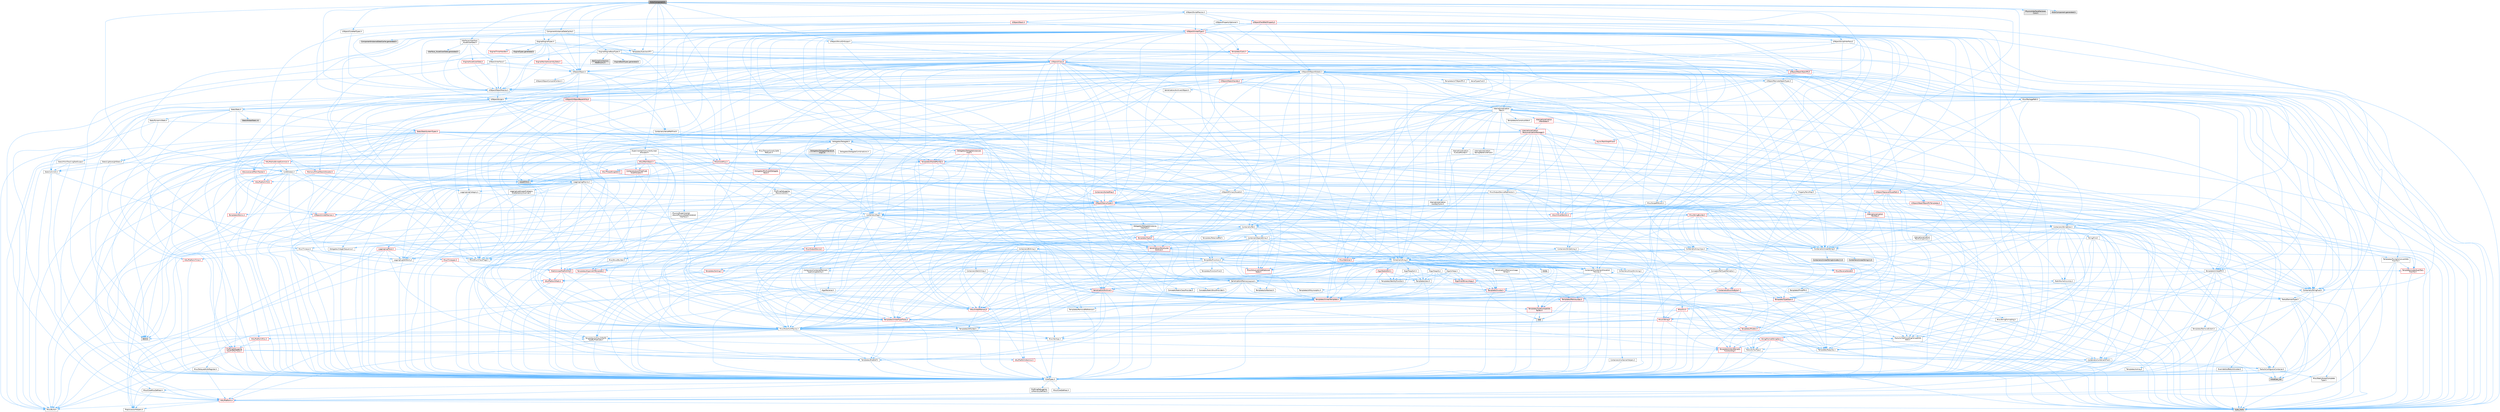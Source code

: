 digraph "ActorComponent.h"
{
 // INTERACTIVE_SVG=YES
 // LATEX_PDF_SIZE
  bgcolor="transparent";
  edge [fontname=Helvetica,fontsize=10,labelfontname=Helvetica,labelfontsize=10];
  node [fontname=Helvetica,fontsize=10,shape=box,height=0.2,width=0.4];
  Node1 [id="Node000001",label="ActorComponent.h",height=0.2,width=0.4,color="gray40", fillcolor="grey60", style="filled", fontcolor="black",tooltip=" "];
  Node1 -> Node2 [id="edge1_Node000001_Node000002",color="steelblue1",style="solid",tooltip=" "];
  Node2 [id="Node000002",label="UObject/ObjectMacros.h",height=0.2,width=0.4,color="grey40", fillcolor="white", style="filled",URL="$d8/d8d/ObjectMacros_8h.html",tooltip=" "];
  Node2 -> Node3 [id="edge2_Node000002_Node000003",color="steelblue1",style="solid",tooltip=" "];
  Node3 [id="Node000003",label="Misc/EnumClassFlags.h",height=0.2,width=0.4,color="grey40", fillcolor="white", style="filled",URL="$d8/de7/EnumClassFlags_8h.html",tooltip=" "];
  Node2 -> Node4 [id="edge3_Node000002_Node000004",color="steelblue1",style="solid",tooltip=" "];
  Node4 [id="Node000004",label="UObject/Script.h",height=0.2,width=0.4,color="grey40", fillcolor="white", style="filled",URL="$de/dc6/Script_8h.html",tooltip=" "];
  Node4 -> Node5 [id="edge4_Node000004_Node000005",color="steelblue1",style="solid",tooltip=" "];
  Node5 [id="Node000005",label="Delegates/Delegate.h",height=0.2,width=0.4,color="grey40", fillcolor="white", style="filled",URL="$d4/d80/Delegate_8h.html",tooltip=" "];
  Node5 -> Node6 [id="edge5_Node000005_Node000006",color="steelblue1",style="solid",tooltip=" "];
  Node6 [id="Node000006",label="CoreTypes.h",height=0.2,width=0.4,color="grey40", fillcolor="white", style="filled",URL="$dc/dec/CoreTypes_8h.html",tooltip=" "];
  Node6 -> Node7 [id="edge6_Node000006_Node000007",color="steelblue1",style="solid",tooltip=" "];
  Node7 [id="Node000007",label="HAL/Platform.h",height=0.2,width=0.4,color="red", fillcolor="#FFF0F0", style="filled",URL="$d9/dd0/Platform_8h.html",tooltip=" "];
  Node7 -> Node8 [id="edge7_Node000007_Node000008",color="steelblue1",style="solid",tooltip=" "];
  Node8 [id="Node000008",label="Misc/Build.h",height=0.2,width=0.4,color="grey40", fillcolor="white", style="filled",URL="$d3/dbb/Build_8h.html",tooltip=" "];
  Node7 -> Node10 [id="edge8_Node000007_Node000010",color="steelblue1",style="solid",tooltip=" "];
  Node10 [id="Node000010",label="type_traits",height=0.2,width=0.4,color="grey60", fillcolor="#E0E0E0", style="filled",tooltip=" "];
  Node7 -> Node11 [id="edge9_Node000007_Node000011",color="steelblue1",style="solid",tooltip=" "];
  Node11 [id="Node000011",label="PreprocessorHelpers.h",height=0.2,width=0.4,color="grey40", fillcolor="white", style="filled",URL="$db/ddb/PreprocessorHelpers_8h.html",tooltip=" "];
  Node6 -> Node17 [id="edge10_Node000006_Node000017",color="steelblue1",style="solid",tooltip=" "];
  Node17 [id="Node000017",label="ProfilingDebugging\l/UMemoryDefines.h",height=0.2,width=0.4,color="grey40", fillcolor="white", style="filled",URL="$d2/da2/UMemoryDefines_8h.html",tooltip=" "];
  Node6 -> Node18 [id="edge11_Node000006_Node000018",color="steelblue1",style="solid",tooltip=" "];
  Node18 [id="Node000018",label="Misc/CoreMiscDefines.h",height=0.2,width=0.4,color="grey40", fillcolor="white", style="filled",URL="$da/d38/CoreMiscDefines_8h.html",tooltip=" "];
  Node18 -> Node7 [id="edge12_Node000018_Node000007",color="steelblue1",style="solid",tooltip=" "];
  Node18 -> Node11 [id="edge13_Node000018_Node000011",color="steelblue1",style="solid",tooltip=" "];
  Node6 -> Node19 [id="edge14_Node000006_Node000019",color="steelblue1",style="solid",tooltip=" "];
  Node19 [id="Node000019",label="Misc/CoreDefines.h",height=0.2,width=0.4,color="grey40", fillcolor="white", style="filled",URL="$d3/dd2/CoreDefines_8h.html",tooltip=" "];
  Node5 -> Node20 [id="edge15_Node000005_Node000020",color="steelblue1",style="solid",tooltip=" "];
  Node20 [id="Node000020",label="Misc/AssertionMacros.h",height=0.2,width=0.4,color="grey40", fillcolor="white", style="filled",URL="$d0/dfa/AssertionMacros_8h.html",tooltip=" "];
  Node20 -> Node6 [id="edge16_Node000020_Node000006",color="steelblue1",style="solid",tooltip=" "];
  Node20 -> Node7 [id="edge17_Node000020_Node000007",color="steelblue1",style="solid",tooltip=" "];
  Node20 -> Node21 [id="edge18_Node000020_Node000021",color="steelblue1",style="solid",tooltip=" "];
  Node21 [id="Node000021",label="HAL/PlatformMisc.h",height=0.2,width=0.4,color="red", fillcolor="#FFF0F0", style="filled",URL="$d0/df5/PlatformMisc_8h.html",tooltip=" "];
  Node21 -> Node6 [id="edge19_Node000021_Node000006",color="steelblue1",style="solid",tooltip=" "];
  Node21 -> Node48 [id="edge20_Node000021_Node000048",color="steelblue1",style="solid",tooltip=" "];
  Node48 [id="Node000048",label="ProfilingDebugging\l/CpuProfilerTrace.h",height=0.2,width=0.4,color="red", fillcolor="#FFF0F0", style="filled",URL="$da/dcb/CpuProfilerTrace_8h.html",tooltip=" "];
  Node48 -> Node6 [id="edge21_Node000048_Node000006",color="steelblue1",style="solid",tooltip=" "];
  Node48 -> Node29 [id="edge22_Node000048_Node000029",color="steelblue1",style="solid",tooltip=" "];
  Node29 [id="Node000029",label="Containers/ContainersFwd.h",height=0.2,width=0.4,color="grey40", fillcolor="white", style="filled",URL="$d4/d0a/ContainersFwd_8h.html",tooltip=" "];
  Node29 -> Node7 [id="edge23_Node000029_Node000007",color="steelblue1",style="solid",tooltip=" "];
  Node29 -> Node6 [id="edge24_Node000029_Node000006",color="steelblue1",style="solid",tooltip=" "];
  Node29 -> Node26 [id="edge25_Node000029_Node000026",color="steelblue1",style="solid",tooltip=" "];
  Node26 [id="Node000026",label="Traits/IsContiguousContainer.h",height=0.2,width=0.4,color="grey40", fillcolor="white", style="filled",URL="$d5/d3c/IsContiguousContainer_8h.html",tooltip=" "];
  Node26 -> Node6 [id="edge26_Node000026_Node000006",color="steelblue1",style="solid",tooltip=" "];
  Node26 -> Node27 [id="edge27_Node000026_Node000027",color="steelblue1",style="solid",tooltip=" "];
  Node27 [id="Node000027",label="Misc/StaticAssertComplete\lType.h",height=0.2,width=0.4,color="grey40", fillcolor="white", style="filled",URL="$d5/d4e/StaticAssertCompleteType_8h.html",tooltip=" "];
  Node26 -> Node25 [id="edge28_Node000026_Node000025",color="steelblue1",style="solid",tooltip=" "];
  Node25 [id="Node000025",label="initializer_list",height=0.2,width=0.4,color="grey60", fillcolor="#E0E0E0", style="filled",tooltip=" "];
  Node48 -> Node49 [id="edge29_Node000048_Node000049",color="steelblue1",style="solid",tooltip=" "];
  Node49 [id="Node000049",label="HAL/PlatformAtomics.h",height=0.2,width=0.4,color="red", fillcolor="#FFF0F0", style="filled",URL="$d3/d36/PlatformAtomics_8h.html",tooltip=" "];
  Node49 -> Node6 [id="edge30_Node000049_Node000006",color="steelblue1",style="solid",tooltip=" "];
  Node48 -> Node11 [id="edge31_Node000048_Node000011",color="steelblue1",style="solid",tooltip=" "];
  Node48 -> Node8 [id="edge32_Node000048_Node000008",color="steelblue1",style="solid",tooltip=" "];
  Node20 -> Node11 [id="edge33_Node000020_Node000011",color="steelblue1",style="solid",tooltip=" "];
  Node20 -> Node56 [id="edge34_Node000020_Node000056",color="steelblue1",style="solid",tooltip=" "];
  Node56 [id="Node000056",label="Templates/EnableIf.h",height=0.2,width=0.4,color="grey40", fillcolor="white", style="filled",URL="$d7/d60/EnableIf_8h.html",tooltip=" "];
  Node56 -> Node6 [id="edge35_Node000056_Node000006",color="steelblue1",style="solid",tooltip=" "];
  Node20 -> Node57 [id="edge36_Node000020_Node000057",color="steelblue1",style="solid",tooltip=" "];
  Node57 [id="Node000057",label="Templates/IsArrayOrRefOf\lTypeByPredicate.h",height=0.2,width=0.4,color="grey40", fillcolor="white", style="filled",URL="$d6/da1/IsArrayOrRefOfTypeByPredicate_8h.html",tooltip=" "];
  Node57 -> Node6 [id="edge37_Node000057_Node000006",color="steelblue1",style="solid",tooltip=" "];
  Node20 -> Node58 [id="edge38_Node000020_Node000058",color="steelblue1",style="solid",tooltip=" "];
  Node58 [id="Node000058",label="Templates/IsValidVariadic\lFunctionArg.h",height=0.2,width=0.4,color="red", fillcolor="#FFF0F0", style="filled",URL="$d0/dc8/IsValidVariadicFunctionArg_8h.html",tooltip=" "];
  Node58 -> Node6 [id="edge39_Node000058_Node000006",color="steelblue1",style="solid",tooltip=" "];
  Node58 -> Node10 [id="edge40_Node000058_Node000010",color="steelblue1",style="solid",tooltip=" "];
  Node20 -> Node60 [id="edge41_Node000020_Node000060",color="steelblue1",style="solid",tooltip=" "];
  Node60 [id="Node000060",label="Traits/IsCharEncodingCompatible\lWith.h",height=0.2,width=0.4,color="grey40", fillcolor="white", style="filled",URL="$df/dd1/IsCharEncodingCompatibleWith_8h.html",tooltip=" "];
  Node60 -> Node10 [id="edge42_Node000060_Node000010",color="steelblue1",style="solid",tooltip=" "];
  Node60 -> Node61 [id="edge43_Node000060_Node000061",color="steelblue1",style="solid",tooltip=" "];
  Node61 [id="Node000061",label="Traits/IsCharType.h",height=0.2,width=0.4,color="grey40", fillcolor="white", style="filled",URL="$db/d51/IsCharType_8h.html",tooltip=" "];
  Node61 -> Node6 [id="edge44_Node000061_Node000006",color="steelblue1",style="solid",tooltip=" "];
  Node20 -> Node62 [id="edge45_Node000020_Node000062",color="steelblue1",style="solid",tooltip=" "];
  Node62 [id="Node000062",label="Misc/VarArgs.h",height=0.2,width=0.4,color="grey40", fillcolor="white", style="filled",URL="$d5/d6f/VarArgs_8h.html",tooltip=" "];
  Node62 -> Node6 [id="edge46_Node000062_Node000006",color="steelblue1",style="solid",tooltip=" "];
  Node20 -> Node63 [id="edge47_Node000020_Node000063",color="steelblue1",style="solid",tooltip=" "];
  Node63 [id="Node000063",label="String/FormatStringSan.h",height=0.2,width=0.4,color="red", fillcolor="#FFF0F0", style="filled",URL="$d3/d8b/FormatStringSan_8h.html",tooltip=" "];
  Node63 -> Node10 [id="edge48_Node000063_Node000010",color="steelblue1",style="solid",tooltip=" "];
  Node63 -> Node6 [id="edge49_Node000063_Node000006",color="steelblue1",style="solid",tooltip=" "];
  Node63 -> Node64 [id="edge50_Node000063_Node000064",color="steelblue1",style="solid",tooltip=" "];
  Node64 [id="Node000064",label="Templates/Requires.h",height=0.2,width=0.4,color="grey40", fillcolor="white", style="filled",URL="$dc/d96/Requires_8h.html",tooltip=" "];
  Node64 -> Node56 [id="edge51_Node000064_Node000056",color="steelblue1",style="solid",tooltip=" "];
  Node64 -> Node10 [id="edge52_Node000064_Node000010",color="steelblue1",style="solid",tooltip=" "];
  Node63 -> Node58 [id="edge53_Node000063_Node000058",color="steelblue1",style="solid",tooltip=" "];
  Node63 -> Node61 [id="edge54_Node000063_Node000061",color="steelblue1",style="solid",tooltip=" "];
  Node63 -> Node29 [id="edge55_Node000063_Node000029",color="steelblue1",style="solid",tooltip=" "];
  Node20 -> Node69 [id="edge56_Node000020_Node000069",color="steelblue1",style="solid",tooltip=" "];
  Node69 [id="Node000069",label="atomic",height=0.2,width=0.4,color="grey60", fillcolor="#E0E0E0", style="filled",tooltip=" "];
  Node5 -> Node70 [id="edge57_Node000005_Node000070",color="steelblue1",style="solid",tooltip=" "];
  Node70 [id="Node000070",label="UObject/NameTypes.h",height=0.2,width=0.4,color="red", fillcolor="#FFF0F0", style="filled",URL="$d6/d35/NameTypes_8h.html",tooltip=" "];
  Node70 -> Node6 [id="edge58_Node000070_Node000006",color="steelblue1",style="solid",tooltip=" "];
  Node70 -> Node20 [id="edge59_Node000070_Node000020",color="steelblue1",style="solid",tooltip=" "];
  Node70 -> Node71 [id="edge60_Node000070_Node000071",color="steelblue1",style="solid",tooltip=" "];
  Node71 [id="Node000071",label="HAL/UnrealMemory.h",height=0.2,width=0.4,color="red", fillcolor="#FFF0F0", style="filled",URL="$d9/d96/UnrealMemory_8h.html",tooltip=" "];
  Node71 -> Node6 [id="edge61_Node000071_Node000006",color="steelblue1",style="solid",tooltip=" "];
  Node71 -> Node91 [id="edge62_Node000071_Node000091",color="steelblue1",style="solid",tooltip=" "];
  Node91 [id="Node000091",label="Templates/IsPointer.h",height=0.2,width=0.4,color="grey40", fillcolor="white", style="filled",URL="$d7/d05/IsPointer_8h.html",tooltip=" "];
  Node91 -> Node6 [id="edge63_Node000091_Node000006",color="steelblue1",style="solid",tooltip=" "];
  Node70 -> Node92 [id="edge64_Node000070_Node000092",color="steelblue1",style="solid",tooltip=" "];
  Node92 [id="Node000092",label="Templates/UnrealTypeTraits.h",height=0.2,width=0.4,color="red", fillcolor="#FFF0F0", style="filled",URL="$d2/d2d/UnrealTypeTraits_8h.html",tooltip=" "];
  Node92 -> Node6 [id="edge65_Node000092_Node000006",color="steelblue1",style="solid",tooltip=" "];
  Node92 -> Node91 [id="edge66_Node000092_Node000091",color="steelblue1",style="solid",tooltip=" "];
  Node92 -> Node20 [id="edge67_Node000092_Node000020",color="steelblue1",style="solid",tooltip=" "];
  Node92 -> Node56 [id="edge68_Node000092_Node000056",color="steelblue1",style="solid",tooltip=" "];
  Node92 -> Node94 [id="edge69_Node000092_Node000094",color="steelblue1",style="solid",tooltip=" "];
  Node94 [id="Node000094",label="Templates/Models.h",height=0.2,width=0.4,color="red", fillcolor="#FFF0F0", style="filled",URL="$d3/d0c/Models_8h.html",tooltip=" "];
  Node70 -> Node97 [id="edge70_Node000070_Node000097",color="steelblue1",style="solid",tooltip=" "];
  Node97 [id="Node000097",label="Templates/UnrealTemplate.h",height=0.2,width=0.4,color="red", fillcolor="#FFF0F0", style="filled",URL="$d4/d24/UnrealTemplate_8h.html",tooltip=" "];
  Node97 -> Node6 [id="edge71_Node000097_Node000006",color="steelblue1",style="solid",tooltip=" "];
  Node97 -> Node91 [id="edge72_Node000097_Node000091",color="steelblue1",style="solid",tooltip=" "];
  Node97 -> Node71 [id="edge73_Node000097_Node000071",color="steelblue1",style="solid",tooltip=" "];
  Node97 -> Node92 [id="edge74_Node000097_Node000092",color="steelblue1",style="solid",tooltip=" "];
  Node97 -> Node100 [id="edge75_Node000097_Node000100",color="steelblue1",style="solid",tooltip=" "];
  Node100 [id="Node000100",label="Templates/RemoveReference.h",height=0.2,width=0.4,color="grey40", fillcolor="white", style="filled",URL="$da/dbe/RemoveReference_8h.html",tooltip=" "];
  Node100 -> Node6 [id="edge76_Node000100_Node000006",color="steelblue1",style="solid",tooltip=" "];
  Node97 -> Node64 [id="edge77_Node000097_Node000064",color="steelblue1",style="solid",tooltip=" "];
  Node97 -> Node101 [id="edge78_Node000097_Node000101",color="steelblue1",style="solid",tooltip=" "];
  Node101 [id="Node000101",label="Templates/TypeCompatible\lBytes.h",height=0.2,width=0.4,color="red", fillcolor="#FFF0F0", style="filled",URL="$df/d0a/TypeCompatibleBytes_8h.html",tooltip=" "];
  Node101 -> Node6 [id="edge79_Node000101_Node000006",color="steelblue1",style="solid",tooltip=" "];
  Node101 -> Node34 [id="edge80_Node000101_Node000034",color="steelblue1",style="solid",tooltip=" "];
  Node34 [id="Node000034",label="new",height=0.2,width=0.4,color="grey60", fillcolor="#E0E0E0", style="filled",tooltip=" "];
  Node101 -> Node10 [id="edge81_Node000101_Node000010",color="steelblue1",style="solid",tooltip=" "];
  Node97 -> Node26 [id="edge82_Node000097_Node000026",color="steelblue1",style="solid",tooltip=" "];
  Node97 -> Node10 [id="edge83_Node000097_Node000010",color="steelblue1",style="solid",tooltip=" "];
  Node70 -> Node103 [id="edge84_Node000070_Node000103",color="steelblue1",style="solid",tooltip=" "];
  Node103 [id="Node000103",label="Containers/UnrealString.h",height=0.2,width=0.4,color="grey40", fillcolor="white", style="filled",URL="$d5/dba/UnrealString_8h.html",tooltip=" "];
  Node103 -> Node104 [id="edge85_Node000103_Node000104",color="steelblue1",style="solid",tooltip=" "];
  Node104 [id="Node000104",label="Containers/UnrealStringIncludes.h.inl",height=0.2,width=0.4,color="grey60", fillcolor="#E0E0E0", style="filled",tooltip=" "];
  Node103 -> Node105 [id="edge86_Node000103_Node000105",color="steelblue1",style="solid",tooltip=" "];
  Node105 [id="Node000105",label="Containers/UnrealString.h.inl",height=0.2,width=0.4,color="grey60", fillcolor="#E0E0E0", style="filled",tooltip=" "];
  Node103 -> Node106 [id="edge87_Node000103_Node000106",color="steelblue1",style="solid",tooltip=" "];
  Node106 [id="Node000106",label="Misc/StringFormatArg.h",height=0.2,width=0.4,color="grey40", fillcolor="white", style="filled",URL="$d2/d16/StringFormatArg_8h.html",tooltip=" "];
  Node106 -> Node29 [id="edge88_Node000106_Node000029",color="steelblue1",style="solid",tooltip=" "];
  Node70 -> Node107 [id="edge89_Node000070_Node000107",color="steelblue1",style="solid",tooltip=" "];
  Node107 [id="Node000107",label="HAL/CriticalSection.h",height=0.2,width=0.4,color="red", fillcolor="#FFF0F0", style="filled",URL="$d6/d90/CriticalSection_8h.html",tooltip=" "];
  Node70 -> Node23 [id="edge90_Node000070_Node000023",color="steelblue1",style="solid",tooltip=" "];
  Node23 [id="Node000023",label="Containers/StringFwd.h",height=0.2,width=0.4,color="grey40", fillcolor="white", style="filled",URL="$df/d37/StringFwd_8h.html",tooltip=" "];
  Node23 -> Node6 [id="edge91_Node000023_Node000006",color="steelblue1",style="solid",tooltip=" "];
  Node23 -> Node24 [id="edge92_Node000023_Node000024",color="steelblue1",style="solid",tooltip=" "];
  Node24 [id="Node000024",label="Traits/ElementType.h",height=0.2,width=0.4,color="grey40", fillcolor="white", style="filled",URL="$d5/d4f/ElementType_8h.html",tooltip=" "];
  Node24 -> Node7 [id="edge93_Node000024_Node000007",color="steelblue1",style="solid",tooltip=" "];
  Node24 -> Node25 [id="edge94_Node000024_Node000025",color="steelblue1",style="solid",tooltip=" "];
  Node24 -> Node10 [id="edge95_Node000024_Node000010",color="steelblue1",style="solid",tooltip=" "];
  Node23 -> Node26 [id="edge96_Node000023_Node000026",color="steelblue1",style="solid",tooltip=" "];
  Node70 -> Node175 [id="edge97_Node000070_Node000175",color="steelblue1",style="solid",tooltip=" "];
  Node175 [id="Node000175",label="UObject/UnrealNames.h",height=0.2,width=0.4,color="red", fillcolor="#FFF0F0", style="filled",URL="$d8/db1/UnrealNames_8h.html",tooltip=" "];
  Node175 -> Node6 [id="edge98_Node000175_Node000006",color="steelblue1",style="solid",tooltip=" "];
  Node70 -> Node79 [id="edge99_Node000070_Node000079",color="steelblue1",style="solid",tooltip=" "];
  Node79 [id="Node000079",label="Templates/Atomic.h",height=0.2,width=0.4,color="red", fillcolor="#FFF0F0", style="filled",URL="$d3/d91/Atomic_8h.html",tooltip=" "];
  Node79 -> Node69 [id="edge100_Node000079_Node000069",color="steelblue1",style="solid",tooltip=" "];
  Node70 -> Node141 [id="edge101_Node000070_Node000141",color="steelblue1",style="solid",tooltip=" "];
  Node141 [id="Node000141",label="Serialization/MemoryLayout.h",height=0.2,width=0.4,color="grey40", fillcolor="white", style="filled",URL="$d7/d66/MemoryLayout_8h.html",tooltip=" "];
  Node141 -> Node142 [id="edge102_Node000141_Node000142",color="steelblue1",style="solid",tooltip=" "];
  Node142 [id="Node000142",label="Concepts/StaticClassProvider.h",height=0.2,width=0.4,color="grey40", fillcolor="white", style="filled",URL="$dd/d83/StaticClassProvider_8h.html",tooltip=" "];
  Node141 -> Node143 [id="edge103_Node000141_Node000143",color="steelblue1",style="solid",tooltip=" "];
  Node143 [id="Node000143",label="Concepts/StaticStructProvider.h",height=0.2,width=0.4,color="grey40", fillcolor="white", style="filled",URL="$d5/d77/StaticStructProvider_8h.html",tooltip=" "];
  Node141 -> Node144 [id="edge104_Node000141_Node000144",color="steelblue1",style="solid",tooltip=" "];
  Node144 [id="Node000144",label="Containers/EnumAsByte.h",height=0.2,width=0.4,color="red", fillcolor="#FFF0F0", style="filled",URL="$d6/d9a/EnumAsByte_8h.html",tooltip=" "];
  Node144 -> Node6 [id="edge105_Node000144_Node000006",color="steelblue1",style="solid",tooltip=" "];
  Node144 -> Node145 [id="edge106_Node000144_Node000145",color="steelblue1",style="solid",tooltip=" "];
  Node145 [id="Node000145",label="Templates/TypeHash.h",height=0.2,width=0.4,color="red", fillcolor="#FFF0F0", style="filled",URL="$d1/d62/TypeHash_8h.html",tooltip=" "];
  Node145 -> Node6 [id="edge107_Node000145_Node000006",color="steelblue1",style="solid",tooltip=" "];
  Node145 -> Node64 [id="edge108_Node000145_Node000064",color="steelblue1",style="solid",tooltip=" "];
  Node145 -> Node146 [id="edge109_Node000145_Node000146",color="steelblue1",style="solid",tooltip=" "];
  Node146 [id="Node000146",label="Misc/Crc.h",height=0.2,width=0.4,color="red", fillcolor="#FFF0F0", style="filled",URL="$d4/dd2/Crc_8h.html",tooltip=" "];
  Node146 -> Node6 [id="edge110_Node000146_Node000006",color="steelblue1",style="solid",tooltip=" "];
  Node146 -> Node20 [id="edge111_Node000146_Node000020",color="steelblue1",style="solid",tooltip=" "];
  Node146 -> Node147 [id="edge112_Node000146_Node000147",color="steelblue1",style="solid",tooltip=" "];
  Node147 [id="Node000147",label="Misc/CString.h",height=0.2,width=0.4,color="red", fillcolor="#FFF0F0", style="filled",URL="$d2/d49/CString_8h.html",tooltip=" "];
  Node147 -> Node6 [id="edge113_Node000147_Node000006",color="steelblue1",style="solid",tooltip=" "];
  Node147 -> Node20 [id="edge114_Node000147_Node000020",color="steelblue1",style="solid",tooltip=" "];
  Node147 -> Node62 [id="edge115_Node000147_Node000062",color="steelblue1",style="solid",tooltip=" "];
  Node147 -> Node57 [id="edge116_Node000147_Node000057",color="steelblue1",style="solid",tooltip=" "];
  Node147 -> Node58 [id="edge117_Node000147_Node000058",color="steelblue1",style="solid",tooltip=" "];
  Node147 -> Node60 [id="edge118_Node000147_Node000060",color="steelblue1",style="solid",tooltip=" "];
  Node146 -> Node92 [id="edge119_Node000146_Node000092",color="steelblue1",style="solid",tooltip=" "];
  Node146 -> Node61 [id="edge120_Node000146_Node000061",color="steelblue1",style="solid",tooltip=" "];
  Node145 -> Node10 [id="edge121_Node000145_Node000010",color="steelblue1",style="solid",tooltip=" "];
  Node141 -> Node23 [id="edge122_Node000141_Node000023",color="steelblue1",style="solid",tooltip=" "];
  Node141 -> Node71 [id="edge123_Node000141_Node000071",color="steelblue1",style="solid",tooltip=" "];
  Node141 -> Node152 [id="edge124_Node000141_Node000152",color="steelblue1",style="solid",tooltip=" "];
  Node152 [id="Node000152",label="Misc/DelayedAutoRegister.h",height=0.2,width=0.4,color="grey40", fillcolor="white", style="filled",URL="$d1/dda/DelayedAutoRegister_8h.html",tooltip=" "];
  Node152 -> Node7 [id="edge125_Node000152_Node000007",color="steelblue1",style="solid",tooltip=" "];
  Node141 -> Node56 [id="edge126_Node000141_Node000056",color="steelblue1",style="solid",tooltip=" "];
  Node141 -> Node153 [id="edge127_Node000141_Node000153",color="steelblue1",style="solid",tooltip=" "];
  Node153 [id="Node000153",label="Templates/IsAbstract.h",height=0.2,width=0.4,color="grey40", fillcolor="white", style="filled",URL="$d8/db7/IsAbstract_8h.html",tooltip=" "];
  Node141 -> Node121 [id="edge128_Node000141_Node000121",color="steelblue1",style="solid",tooltip=" "];
  Node121 [id="Node000121",label="Templates/IsPolymorphic.h",height=0.2,width=0.4,color="grey40", fillcolor="white", style="filled",URL="$dc/d20/IsPolymorphic_8h.html",tooltip=" "];
  Node141 -> Node94 [id="edge129_Node000141_Node000094",color="steelblue1",style="solid",tooltip=" "];
  Node141 -> Node97 [id="edge130_Node000141_Node000097",color="steelblue1",style="solid",tooltip=" "];
  Node70 -> Node124 [id="edge131_Node000070_Node000124",color="steelblue1",style="solid",tooltip=" "];
  Node124 [id="Node000124",label="Misc/IntrusiveUnsetOptional\lState.h",height=0.2,width=0.4,color="red", fillcolor="#FFF0F0", style="filled",URL="$d2/d0a/IntrusiveUnsetOptionalState_8h.html",tooltip=" "];
  Node70 -> Node177 [id="edge132_Node000070_Node000177",color="steelblue1",style="solid",tooltip=" "];
  Node177 [id="Node000177",label="Misc/StringBuilder.h",height=0.2,width=0.4,color="red", fillcolor="#FFF0F0", style="filled",URL="$d4/d52/StringBuilder_8h.html",tooltip=" "];
  Node177 -> Node23 [id="edge133_Node000177_Node000023",color="steelblue1",style="solid",tooltip=" "];
  Node177 -> Node178 [id="edge134_Node000177_Node000178",color="steelblue1",style="solid",tooltip=" "];
  Node178 [id="Node000178",label="Containers/StringView.h",height=0.2,width=0.4,color="grey40", fillcolor="white", style="filled",URL="$dd/dea/StringView_8h.html",tooltip=" "];
  Node178 -> Node6 [id="edge135_Node000178_Node000006",color="steelblue1",style="solid",tooltip=" "];
  Node178 -> Node23 [id="edge136_Node000178_Node000023",color="steelblue1",style="solid",tooltip=" "];
  Node178 -> Node71 [id="edge137_Node000178_Node000071",color="steelblue1",style="solid",tooltip=" "];
  Node178 -> Node43 [id="edge138_Node000178_Node000043",color="steelblue1",style="solid",tooltip=" "];
  Node43 [id="Node000043",label="Math/NumericLimits.h",height=0.2,width=0.4,color="grey40", fillcolor="white", style="filled",URL="$df/d1b/NumericLimits_8h.html",tooltip=" "];
  Node43 -> Node6 [id="edge139_Node000043_Node000006",color="steelblue1",style="solid",tooltip=" "];
  Node178 -> Node172 [id="edge140_Node000178_Node000172",color="steelblue1",style="solid",tooltip=" "];
  Node172 [id="Node000172",label="Math/UnrealMathUtility.h",height=0.2,width=0.4,color="red", fillcolor="#FFF0F0", style="filled",URL="$db/db8/UnrealMathUtility_8h.html",tooltip=" "];
  Node172 -> Node6 [id="edge141_Node000172_Node000006",color="steelblue1",style="solid",tooltip=" "];
  Node172 -> Node20 [id="edge142_Node000172_Node000020",color="steelblue1",style="solid",tooltip=" "];
  Node172 -> Node113 [id="edge143_Node000172_Node000113",color="steelblue1",style="solid",tooltip=" "];
  Node113 [id="Node000113",label="HAL/PlatformMath.h",height=0.2,width=0.4,color="red", fillcolor="#FFF0F0", style="filled",URL="$dc/d53/PlatformMath_8h.html",tooltip=" "];
  Node113 -> Node6 [id="edge144_Node000113_Node000006",color="steelblue1",style="solid",tooltip=" "];
  Node172 -> Node64 [id="edge145_Node000172_Node000064",color="steelblue1",style="solid",tooltip=" "];
  Node178 -> Node146 [id="edge146_Node000178_Node000146",color="steelblue1",style="solid",tooltip=" "];
  Node178 -> Node147 [id="edge147_Node000178_Node000147",color="steelblue1",style="solid",tooltip=" "];
  Node178 -> Node126 [id="edge148_Node000178_Node000126",color="steelblue1",style="solid",tooltip=" "];
  Node126 [id="Node000126",label="Misc/ReverseIterate.h",height=0.2,width=0.4,color="red", fillcolor="#FFF0F0", style="filled",URL="$db/de3/ReverseIterate_8h.html",tooltip=" "];
  Node126 -> Node7 [id="edge149_Node000126_Node000007",color="steelblue1",style="solid",tooltip=" "];
  Node178 -> Node179 [id="edge150_Node000178_Node000179",color="steelblue1",style="solid",tooltip=" "];
  Node179 [id="Node000179",label="String/Find.h",height=0.2,width=0.4,color="grey40", fillcolor="white", style="filled",URL="$d7/dda/String_2Find_8h.html",tooltip=" "];
  Node179 -> Node180 [id="edge151_Node000179_Node000180",color="steelblue1",style="solid",tooltip=" "];
  Node180 [id="Node000180",label="Containers/ArrayView.h",height=0.2,width=0.4,color="grey40", fillcolor="white", style="filled",URL="$d7/df4/ArrayView_8h.html",tooltip=" "];
  Node180 -> Node6 [id="edge152_Node000180_Node000006",color="steelblue1",style="solid",tooltip=" "];
  Node180 -> Node29 [id="edge153_Node000180_Node000029",color="steelblue1",style="solid",tooltip=" "];
  Node180 -> Node20 [id="edge154_Node000180_Node000020",color="steelblue1",style="solid",tooltip=" "];
  Node180 -> Node126 [id="edge155_Node000180_Node000126",color="steelblue1",style="solid",tooltip=" "];
  Node180 -> Node124 [id="edge156_Node000180_Node000124",color="steelblue1",style="solid",tooltip=" "];
  Node180 -> Node156 [id="edge157_Node000180_Node000156",color="steelblue1",style="solid",tooltip=" "];
  Node156 [id="Node000156",label="Templates/Invoke.h",height=0.2,width=0.4,color="red", fillcolor="#FFF0F0", style="filled",URL="$d7/deb/Invoke_8h.html",tooltip=" "];
  Node156 -> Node6 [id="edge158_Node000156_Node000006",color="steelblue1",style="solid",tooltip=" "];
  Node156 -> Node97 [id="edge159_Node000156_Node000097",color="steelblue1",style="solid",tooltip=" "];
  Node156 -> Node10 [id="edge160_Node000156_Node000010",color="steelblue1",style="solid",tooltip=" "];
  Node180 -> Node92 [id="edge161_Node000180_Node000092",color="steelblue1",style="solid",tooltip=" "];
  Node180 -> Node24 [id="edge162_Node000180_Node000024",color="steelblue1",style="solid",tooltip=" "];
  Node180 -> Node123 [id="edge163_Node000180_Node000123",color="steelblue1",style="solid",tooltip=" "];
  Node123 [id="Node000123",label="Containers/Array.h",height=0.2,width=0.4,color="grey40", fillcolor="white", style="filled",URL="$df/dd0/Array_8h.html",tooltip=" "];
  Node123 -> Node6 [id="edge164_Node000123_Node000006",color="steelblue1",style="solid",tooltip=" "];
  Node123 -> Node20 [id="edge165_Node000123_Node000020",color="steelblue1",style="solid",tooltip=" "];
  Node123 -> Node124 [id="edge166_Node000123_Node000124",color="steelblue1",style="solid",tooltip=" "];
  Node123 -> Node126 [id="edge167_Node000123_Node000126",color="steelblue1",style="solid",tooltip=" "];
  Node123 -> Node71 [id="edge168_Node000123_Node000071",color="steelblue1",style="solid",tooltip=" "];
  Node123 -> Node92 [id="edge169_Node000123_Node000092",color="steelblue1",style="solid",tooltip=" "];
  Node123 -> Node97 [id="edge170_Node000123_Node000097",color="steelblue1",style="solid",tooltip=" "];
  Node123 -> Node128 [id="edge171_Node000123_Node000128",color="steelblue1",style="solid",tooltip=" "];
  Node128 [id="Node000128",label="Containers/AllowShrinking.h",height=0.2,width=0.4,color="grey40", fillcolor="white", style="filled",URL="$d7/d1a/AllowShrinking_8h.html",tooltip=" "];
  Node128 -> Node6 [id="edge172_Node000128_Node000006",color="steelblue1",style="solid",tooltip=" "];
  Node123 -> Node111 [id="edge173_Node000123_Node000111",color="steelblue1",style="solid",tooltip=" "];
  Node111 [id="Node000111",label="Containers/ContainerAllocation\lPolicies.h",height=0.2,width=0.4,color="grey40", fillcolor="white", style="filled",URL="$d7/dff/ContainerAllocationPolicies_8h.html",tooltip=" "];
  Node111 -> Node6 [id="edge174_Node000111_Node000006",color="steelblue1",style="solid",tooltip=" "];
  Node111 -> Node112 [id="edge175_Node000111_Node000112",color="steelblue1",style="solid",tooltip=" "];
  Node112 [id="Node000112",label="Containers/ContainerHelpers.h",height=0.2,width=0.4,color="grey40", fillcolor="white", style="filled",URL="$d7/d33/ContainerHelpers_8h.html",tooltip=" "];
  Node112 -> Node6 [id="edge176_Node000112_Node000006",color="steelblue1",style="solid",tooltip=" "];
  Node111 -> Node111 [id="edge177_Node000111_Node000111",color="steelblue1",style="solid",tooltip=" "];
  Node111 -> Node113 [id="edge178_Node000111_Node000113",color="steelblue1",style="solid",tooltip=" "];
  Node111 -> Node71 [id="edge179_Node000111_Node000071",color="steelblue1",style="solid",tooltip=" "];
  Node111 -> Node43 [id="edge180_Node000111_Node000043",color="steelblue1",style="solid",tooltip=" "];
  Node111 -> Node20 [id="edge181_Node000111_Node000020",color="steelblue1",style="solid",tooltip=" "];
  Node111 -> Node121 [id="edge182_Node000111_Node000121",color="steelblue1",style="solid",tooltip=" "];
  Node111 -> Node122 [id="edge183_Node000111_Node000122",color="steelblue1",style="solid",tooltip=" "];
  Node122 [id="Node000122",label="Templates/MemoryOps.h",height=0.2,width=0.4,color="red", fillcolor="#FFF0F0", style="filled",URL="$db/dea/MemoryOps_8h.html",tooltip=" "];
  Node122 -> Node6 [id="edge184_Node000122_Node000006",color="steelblue1",style="solid",tooltip=" "];
  Node122 -> Node71 [id="edge185_Node000122_Node000071",color="steelblue1",style="solid",tooltip=" "];
  Node122 -> Node64 [id="edge186_Node000122_Node000064",color="steelblue1",style="solid",tooltip=" "];
  Node122 -> Node92 [id="edge187_Node000122_Node000092",color="steelblue1",style="solid",tooltip=" "];
  Node122 -> Node34 [id="edge188_Node000122_Node000034",color="steelblue1",style="solid",tooltip=" "];
  Node122 -> Node10 [id="edge189_Node000122_Node000010",color="steelblue1",style="solid",tooltip=" "];
  Node111 -> Node101 [id="edge190_Node000111_Node000101",color="steelblue1",style="solid",tooltip=" "];
  Node111 -> Node10 [id="edge191_Node000111_Node000010",color="steelblue1",style="solid",tooltip=" "];
  Node123 -> Node129 [id="edge192_Node000123_Node000129",color="steelblue1",style="solid",tooltip=" "];
  Node129 [id="Node000129",label="Containers/ContainerElement\lTypeCompatibility.h",height=0.2,width=0.4,color="grey40", fillcolor="white", style="filled",URL="$df/ddf/ContainerElementTypeCompatibility_8h.html",tooltip=" "];
  Node129 -> Node6 [id="edge193_Node000129_Node000006",color="steelblue1",style="solid",tooltip=" "];
  Node129 -> Node92 [id="edge194_Node000129_Node000092",color="steelblue1",style="solid",tooltip=" "];
  Node123 -> Node130 [id="edge195_Node000123_Node000130",color="steelblue1",style="solid",tooltip=" "];
  Node130 [id="Node000130",label="Serialization/Archive.h",height=0.2,width=0.4,color="red", fillcolor="#FFF0F0", style="filled",URL="$d7/d3b/Archive_8h.html",tooltip=" "];
  Node130 -> Node6 [id="edge196_Node000130_Node000006",color="steelblue1",style="solid",tooltip=" "];
  Node130 -> Node20 [id="edge197_Node000130_Node000020",color="steelblue1",style="solid",tooltip=" "];
  Node130 -> Node8 [id="edge198_Node000130_Node000008",color="steelblue1",style="solid",tooltip=" "];
  Node130 -> Node62 [id="edge199_Node000130_Node000062",color="steelblue1",style="solid",tooltip=" "];
  Node130 -> Node56 [id="edge200_Node000130_Node000056",color="steelblue1",style="solid",tooltip=" "];
  Node130 -> Node57 [id="edge201_Node000130_Node000057",color="steelblue1",style="solid",tooltip=" "];
  Node130 -> Node58 [id="edge202_Node000130_Node000058",color="steelblue1",style="solid",tooltip=" "];
  Node130 -> Node97 [id="edge203_Node000130_Node000097",color="steelblue1",style="solid",tooltip=" "];
  Node130 -> Node60 [id="edge204_Node000130_Node000060",color="steelblue1",style="solid",tooltip=" "];
  Node123 -> Node140 [id="edge205_Node000123_Node000140",color="steelblue1",style="solid",tooltip=" "];
  Node140 [id="Node000140",label="Serialization/MemoryImage\lWriter.h",height=0.2,width=0.4,color="grey40", fillcolor="white", style="filled",URL="$d0/d08/MemoryImageWriter_8h.html",tooltip=" "];
  Node140 -> Node6 [id="edge206_Node000140_Node000006",color="steelblue1",style="solid",tooltip=" "];
  Node140 -> Node141 [id="edge207_Node000140_Node000141",color="steelblue1",style="solid",tooltip=" "];
  Node123 -> Node154 [id="edge208_Node000123_Node000154",color="steelblue1",style="solid",tooltip=" "];
  Node154 [id="Node000154",label="Algo/Heapify.h",height=0.2,width=0.4,color="grey40", fillcolor="white", style="filled",URL="$d0/d2a/Heapify_8h.html",tooltip=" "];
  Node154 -> Node155 [id="edge209_Node000154_Node000155",color="steelblue1",style="solid",tooltip=" "];
  Node155 [id="Node000155",label="Algo/Impl/BinaryHeap.h",height=0.2,width=0.4,color="red", fillcolor="#FFF0F0", style="filled",URL="$d7/da3/Algo_2Impl_2BinaryHeap_8h.html",tooltip=" "];
  Node155 -> Node156 [id="edge210_Node000155_Node000156",color="steelblue1",style="solid",tooltip=" "];
  Node155 -> Node10 [id="edge211_Node000155_Node000010",color="steelblue1",style="solid",tooltip=" "];
  Node154 -> Node160 [id="edge212_Node000154_Node000160",color="steelblue1",style="solid",tooltip=" "];
  Node160 [id="Node000160",label="Templates/IdentityFunctor.h",height=0.2,width=0.4,color="grey40", fillcolor="white", style="filled",URL="$d7/d2e/IdentityFunctor_8h.html",tooltip=" "];
  Node160 -> Node7 [id="edge213_Node000160_Node000007",color="steelblue1",style="solid",tooltip=" "];
  Node154 -> Node156 [id="edge214_Node000154_Node000156",color="steelblue1",style="solid",tooltip=" "];
  Node154 -> Node161 [id="edge215_Node000154_Node000161",color="steelblue1",style="solid",tooltip=" "];
  Node161 [id="Node000161",label="Templates/Less.h",height=0.2,width=0.4,color="grey40", fillcolor="white", style="filled",URL="$de/dc8/Less_8h.html",tooltip=" "];
  Node161 -> Node6 [id="edge216_Node000161_Node000006",color="steelblue1",style="solid",tooltip=" "];
  Node161 -> Node97 [id="edge217_Node000161_Node000097",color="steelblue1",style="solid",tooltip=" "];
  Node154 -> Node97 [id="edge218_Node000154_Node000097",color="steelblue1",style="solid",tooltip=" "];
  Node123 -> Node162 [id="edge219_Node000123_Node000162",color="steelblue1",style="solid",tooltip=" "];
  Node162 [id="Node000162",label="Algo/HeapSort.h",height=0.2,width=0.4,color="grey40", fillcolor="white", style="filled",URL="$d3/d92/HeapSort_8h.html",tooltip=" "];
  Node162 -> Node155 [id="edge220_Node000162_Node000155",color="steelblue1",style="solid",tooltip=" "];
  Node162 -> Node160 [id="edge221_Node000162_Node000160",color="steelblue1",style="solid",tooltip=" "];
  Node162 -> Node161 [id="edge222_Node000162_Node000161",color="steelblue1",style="solid",tooltip=" "];
  Node162 -> Node97 [id="edge223_Node000162_Node000097",color="steelblue1",style="solid",tooltip=" "];
  Node123 -> Node163 [id="edge224_Node000123_Node000163",color="steelblue1",style="solid",tooltip=" "];
  Node163 [id="Node000163",label="Algo/IsHeap.h",height=0.2,width=0.4,color="grey40", fillcolor="white", style="filled",URL="$de/d32/IsHeap_8h.html",tooltip=" "];
  Node163 -> Node155 [id="edge225_Node000163_Node000155",color="steelblue1",style="solid",tooltip=" "];
  Node163 -> Node160 [id="edge226_Node000163_Node000160",color="steelblue1",style="solid",tooltip=" "];
  Node163 -> Node156 [id="edge227_Node000163_Node000156",color="steelblue1",style="solid",tooltip=" "];
  Node163 -> Node161 [id="edge228_Node000163_Node000161",color="steelblue1",style="solid",tooltip=" "];
  Node163 -> Node97 [id="edge229_Node000163_Node000097",color="steelblue1",style="solid",tooltip=" "];
  Node123 -> Node155 [id="edge230_Node000123_Node000155",color="steelblue1",style="solid",tooltip=" "];
  Node123 -> Node164 [id="edge231_Node000123_Node000164",color="steelblue1",style="solid",tooltip=" "];
  Node164 [id="Node000164",label="Algo/StableSort.h",height=0.2,width=0.4,color="red", fillcolor="#FFF0F0", style="filled",URL="$d7/d3c/StableSort_8h.html",tooltip=" "];
  Node164 -> Node160 [id="edge232_Node000164_Node000160",color="steelblue1",style="solid",tooltip=" "];
  Node164 -> Node156 [id="edge233_Node000164_Node000156",color="steelblue1",style="solid",tooltip=" "];
  Node164 -> Node161 [id="edge234_Node000164_Node000161",color="steelblue1",style="solid",tooltip=" "];
  Node164 -> Node97 [id="edge235_Node000164_Node000097",color="steelblue1",style="solid",tooltip=" "];
  Node123 -> Node167 [id="edge236_Node000123_Node000167",color="steelblue1",style="solid",tooltip=" "];
  Node167 [id="Node000167",label="Concepts/GetTypeHashable.h",height=0.2,width=0.4,color="grey40", fillcolor="white", style="filled",URL="$d3/da2/GetTypeHashable_8h.html",tooltip=" "];
  Node167 -> Node6 [id="edge237_Node000167_Node000006",color="steelblue1",style="solid",tooltip=" "];
  Node167 -> Node145 [id="edge238_Node000167_Node000145",color="steelblue1",style="solid",tooltip=" "];
  Node123 -> Node160 [id="edge239_Node000123_Node000160",color="steelblue1",style="solid",tooltip=" "];
  Node123 -> Node156 [id="edge240_Node000123_Node000156",color="steelblue1",style="solid",tooltip=" "];
  Node123 -> Node161 [id="edge241_Node000123_Node000161",color="steelblue1",style="solid",tooltip=" "];
  Node123 -> Node168 [id="edge242_Node000123_Node000168",color="steelblue1",style="solid",tooltip=" "];
  Node168 [id="Node000168",label="Templates/LosesQualifiers\lFromTo.h",height=0.2,width=0.4,color="red", fillcolor="#FFF0F0", style="filled",URL="$d2/db3/LosesQualifiersFromTo_8h.html",tooltip=" "];
  Node168 -> Node10 [id="edge243_Node000168_Node000010",color="steelblue1",style="solid",tooltip=" "];
  Node123 -> Node64 [id="edge244_Node000123_Node000064",color="steelblue1",style="solid",tooltip=" "];
  Node123 -> Node169 [id="edge245_Node000123_Node000169",color="steelblue1",style="solid",tooltip=" "];
  Node169 [id="Node000169",label="Templates/Sorting.h",height=0.2,width=0.4,color="red", fillcolor="#FFF0F0", style="filled",URL="$d3/d9e/Sorting_8h.html",tooltip=" "];
  Node169 -> Node6 [id="edge246_Node000169_Node000006",color="steelblue1",style="solid",tooltip=" "];
  Node169 -> Node113 [id="edge247_Node000169_Node000113",color="steelblue1",style="solid",tooltip=" "];
  Node169 -> Node161 [id="edge248_Node000169_Node000161",color="steelblue1",style="solid",tooltip=" "];
  Node123 -> Node173 [id="edge249_Node000123_Node000173",color="steelblue1",style="solid",tooltip=" "];
  Node173 [id="Node000173",label="Templates/AlignmentTemplates.h",height=0.2,width=0.4,color="red", fillcolor="#FFF0F0", style="filled",URL="$dd/d32/AlignmentTemplates_8h.html",tooltip=" "];
  Node173 -> Node6 [id="edge250_Node000173_Node000006",color="steelblue1",style="solid",tooltip=" "];
  Node173 -> Node91 [id="edge251_Node000173_Node000091",color="steelblue1",style="solid",tooltip=" "];
  Node123 -> Node24 [id="edge252_Node000123_Node000024",color="steelblue1",style="solid",tooltip=" "];
  Node123 -> Node119 [id="edge253_Node000123_Node000119",color="steelblue1",style="solid",tooltip=" "];
  Node119 [id="Node000119",label="limits",height=0.2,width=0.4,color="grey60", fillcolor="#E0E0E0", style="filled",tooltip=" "];
  Node123 -> Node10 [id="edge254_Node000123_Node000010",color="steelblue1",style="solid",tooltip=" "];
  Node180 -> Node172 [id="edge255_Node000180_Node000172",color="steelblue1",style="solid",tooltip=" "];
  Node180 -> Node10 [id="edge256_Node000180_Node000010",color="steelblue1",style="solid",tooltip=" "];
  Node179 -> Node29 [id="edge257_Node000179_Node000029",color="steelblue1",style="solid",tooltip=" "];
  Node179 -> Node23 [id="edge258_Node000179_Node000023",color="steelblue1",style="solid",tooltip=" "];
  Node179 -> Node6 [id="edge259_Node000179_Node000006",color="steelblue1",style="solid",tooltip=" "];
  Node179 -> Node147 [id="edge260_Node000179_Node000147",color="steelblue1",style="solid",tooltip=" "];
  Node178 -> Node64 [id="edge261_Node000178_Node000064",color="steelblue1",style="solid",tooltip=" "];
  Node178 -> Node97 [id="edge262_Node000178_Node000097",color="steelblue1",style="solid",tooltip=" "];
  Node178 -> Node24 [id="edge263_Node000178_Node000024",color="steelblue1",style="solid",tooltip=" "];
  Node178 -> Node60 [id="edge264_Node000178_Node000060",color="steelblue1",style="solid",tooltip=" "];
  Node178 -> Node61 [id="edge265_Node000178_Node000061",color="steelblue1",style="solid",tooltip=" "];
  Node178 -> Node26 [id="edge266_Node000178_Node000026",color="steelblue1",style="solid",tooltip=" "];
  Node178 -> Node10 [id="edge267_Node000178_Node000010",color="steelblue1",style="solid",tooltip=" "];
  Node177 -> Node6 [id="edge268_Node000177_Node000006",color="steelblue1",style="solid",tooltip=" "];
  Node177 -> Node71 [id="edge269_Node000177_Node000071",color="steelblue1",style="solid",tooltip=" "];
  Node177 -> Node20 [id="edge270_Node000177_Node000020",color="steelblue1",style="solid",tooltip=" "];
  Node177 -> Node147 [id="edge271_Node000177_Node000147",color="steelblue1",style="solid",tooltip=" "];
  Node177 -> Node56 [id="edge272_Node000177_Node000056",color="steelblue1",style="solid",tooltip=" "];
  Node177 -> Node57 [id="edge273_Node000177_Node000057",color="steelblue1",style="solid",tooltip=" "];
  Node177 -> Node58 [id="edge274_Node000177_Node000058",color="steelblue1",style="solid",tooltip=" "];
  Node177 -> Node64 [id="edge275_Node000177_Node000064",color="steelblue1",style="solid",tooltip=" "];
  Node177 -> Node97 [id="edge276_Node000177_Node000097",color="steelblue1",style="solid",tooltip=" "];
  Node177 -> Node92 [id="edge277_Node000177_Node000092",color="steelblue1",style="solid",tooltip=" "];
  Node177 -> Node60 [id="edge278_Node000177_Node000060",color="steelblue1",style="solid",tooltip=" "];
  Node177 -> Node61 [id="edge279_Node000177_Node000061",color="steelblue1",style="solid",tooltip=" "];
  Node177 -> Node26 [id="edge280_Node000177_Node000026",color="steelblue1",style="solid",tooltip=" "];
  Node177 -> Node10 [id="edge281_Node000177_Node000010",color="steelblue1",style="solid",tooltip=" "];
  Node5 -> Node183 [id="edge282_Node000005_Node000183",color="steelblue1",style="solid",tooltip=" "];
  Node183 [id="Node000183",label="Templates/SharedPointer.h",height=0.2,width=0.4,color="red", fillcolor="#FFF0F0", style="filled",URL="$d2/d17/SharedPointer_8h.html",tooltip=" "];
  Node183 -> Node6 [id="edge283_Node000183_Node000006",color="steelblue1",style="solid",tooltip=" "];
  Node183 -> Node124 [id="edge284_Node000183_Node000124",color="steelblue1",style="solid",tooltip=" "];
  Node183 -> Node184 [id="edge285_Node000183_Node000184",color="steelblue1",style="solid",tooltip=" "];
  Node184 [id="Node000184",label="Templates/PointerIsConvertible\lFromTo.h",height=0.2,width=0.4,color="grey40", fillcolor="white", style="filled",URL="$d6/d65/PointerIsConvertibleFromTo_8h.html",tooltip=" "];
  Node184 -> Node6 [id="edge286_Node000184_Node000006",color="steelblue1",style="solid",tooltip=" "];
  Node184 -> Node27 [id="edge287_Node000184_Node000027",color="steelblue1",style="solid",tooltip=" "];
  Node184 -> Node168 [id="edge288_Node000184_Node000168",color="steelblue1",style="solid",tooltip=" "];
  Node184 -> Node10 [id="edge289_Node000184_Node000010",color="steelblue1",style="solid",tooltip=" "];
  Node183 -> Node20 [id="edge290_Node000183_Node000020",color="steelblue1",style="solid",tooltip=" "];
  Node183 -> Node71 [id="edge291_Node000183_Node000071",color="steelblue1",style="solid",tooltip=" "];
  Node183 -> Node123 [id="edge292_Node000183_Node000123",color="steelblue1",style="solid",tooltip=" "];
  Node183 -> Node185 [id="edge293_Node000183_Node000185",color="steelblue1",style="solid",tooltip=" "];
  Node185 [id="Node000185",label="Containers/Map.h",height=0.2,width=0.4,color="grey40", fillcolor="white", style="filled",URL="$df/d79/Map_8h.html",tooltip=" "];
  Node185 -> Node6 [id="edge294_Node000185_Node000006",color="steelblue1",style="solid",tooltip=" "];
  Node185 -> Node186 [id="edge295_Node000185_Node000186",color="steelblue1",style="solid",tooltip=" "];
  Node186 [id="Node000186",label="Algo/Reverse.h",height=0.2,width=0.4,color="grey40", fillcolor="white", style="filled",URL="$d5/d93/Reverse_8h.html",tooltip=" "];
  Node186 -> Node6 [id="edge296_Node000186_Node000006",color="steelblue1",style="solid",tooltip=" "];
  Node186 -> Node97 [id="edge297_Node000186_Node000097",color="steelblue1",style="solid",tooltip=" "];
  Node185 -> Node129 [id="edge298_Node000185_Node000129",color="steelblue1",style="solid",tooltip=" "];
  Node185 -> Node187 [id="edge299_Node000185_Node000187",color="steelblue1",style="solid",tooltip=" "];
  Node187 [id="Node000187",label="Containers/Set.h",height=0.2,width=0.4,color="grey40", fillcolor="white", style="filled",URL="$d4/d45/Set_8h.html",tooltip=" "];
  Node187 -> Node111 [id="edge300_Node000187_Node000111",color="steelblue1",style="solid",tooltip=" "];
  Node187 -> Node129 [id="edge301_Node000187_Node000129",color="steelblue1",style="solid",tooltip=" "];
  Node187 -> Node188 [id="edge302_Node000187_Node000188",color="steelblue1",style="solid",tooltip=" "];
  Node188 [id="Node000188",label="Containers/SetUtilities.h",height=0.2,width=0.4,color="grey40", fillcolor="white", style="filled",URL="$dc/de5/SetUtilities_8h.html",tooltip=" "];
  Node188 -> Node6 [id="edge303_Node000188_Node000006",color="steelblue1",style="solid",tooltip=" "];
  Node188 -> Node141 [id="edge304_Node000188_Node000141",color="steelblue1",style="solid",tooltip=" "];
  Node188 -> Node122 [id="edge305_Node000188_Node000122",color="steelblue1",style="solid",tooltip=" "];
  Node188 -> Node92 [id="edge306_Node000188_Node000092",color="steelblue1",style="solid",tooltip=" "];
  Node187 -> Node189 [id="edge307_Node000187_Node000189",color="steelblue1",style="solid",tooltip=" "];
  Node189 [id="Node000189",label="Containers/SparseArray.h",height=0.2,width=0.4,color="grey40", fillcolor="white", style="filled",URL="$d5/dbf/SparseArray_8h.html",tooltip=" "];
  Node189 -> Node6 [id="edge308_Node000189_Node000006",color="steelblue1",style="solid",tooltip=" "];
  Node189 -> Node20 [id="edge309_Node000189_Node000020",color="steelblue1",style="solid",tooltip=" "];
  Node189 -> Node71 [id="edge310_Node000189_Node000071",color="steelblue1",style="solid",tooltip=" "];
  Node189 -> Node92 [id="edge311_Node000189_Node000092",color="steelblue1",style="solid",tooltip=" "];
  Node189 -> Node97 [id="edge312_Node000189_Node000097",color="steelblue1",style="solid",tooltip=" "];
  Node189 -> Node111 [id="edge313_Node000189_Node000111",color="steelblue1",style="solid",tooltip=" "];
  Node189 -> Node161 [id="edge314_Node000189_Node000161",color="steelblue1",style="solid",tooltip=" "];
  Node189 -> Node123 [id="edge315_Node000189_Node000123",color="steelblue1",style="solid",tooltip=" "];
  Node189 -> Node172 [id="edge316_Node000189_Node000172",color="steelblue1",style="solid",tooltip=" "];
  Node189 -> Node190 [id="edge317_Node000189_Node000190",color="steelblue1",style="solid",tooltip=" "];
  Node190 [id="Node000190",label="Containers/ScriptArray.h",height=0.2,width=0.4,color="grey40", fillcolor="white", style="filled",URL="$dc/daf/ScriptArray_8h.html",tooltip=" "];
  Node190 -> Node6 [id="edge318_Node000190_Node000006",color="steelblue1",style="solid",tooltip=" "];
  Node190 -> Node20 [id="edge319_Node000190_Node000020",color="steelblue1",style="solid",tooltip=" "];
  Node190 -> Node71 [id="edge320_Node000190_Node000071",color="steelblue1",style="solid",tooltip=" "];
  Node190 -> Node128 [id="edge321_Node000190_Node000128",color="steelblue1",style="solid",tooltip=" "];
  Node190 -> Node111 [id="edge322_Node000190_Node000111",color="steelblue1",style="solid",tooltip=" "];
  Node190 -> Node123 [id="edge323_Node000190_Node000123",color="steelblue1",style="solid",tooltip=" "];
  Node190 -> Node25 [id="edge324_Node000190_Node000025",color="steelblue1",style="solid",tooltip=" "];
  Node189 -> Node191 [id="edge325_Node000189_Node000191",color="steelblue1",style="solid",tooltip=" "];
  Node191 [id="Node000191",label="Containers/BitArray.h",height=0.2,width=0.4,color="grey40", fillcolor="white", style="filled",URL="$d1/de4/BitArray_8h.html",tooltip=" "];
  Node191 -> Node111 [id="edge326_Node000191_Node000111",color="steelblue1",style="solid",tooltip=" "];
  Node191 -> Node6 [id="edge327_Node000191_Node000006",color="steelblue1",style="solid",tooltip=" "];
  Node191 -> Node49 [id="edge328_Node000191_Node000049",color="steelblue1",style="solid",tooltip=" "];
  Node191 -> Node71 [id="edge329_Node000191_Node000071",color="steelblue1",style="solid",tooltip=" "];
  Node191 -> Node172 [id="edge330_Node000191_Node000172",color="steelblue1",style="solid",tooltip=" "];
  Node191 -> Node20 [id="edge331_Node000191_Node000020",color="steelblue1",style="solid",tooltip=" "];
  Node191 -> Node3 [id="edge332_Node000191_Node000003",color="steelblue1",style="solid",tooltip=" "];
  Node191 -> Node130 [id="edge333_Node000191_Node000130",color="steelblue1",style="solid",tooltip=" "];
  Node191 -> Node140 [id="edge334_Node000191_Node000140",color="steelblue1",style="solid",tooltip=" "];
  Node191 -> Node141 [id="edge335_Node000191_Node000141",color="steelblue1",style="solid",tooltip=" "];
  Node191 -> Node56 [id="edge336_Node000191_Node000056",color="steelblue1",style="solid",tooltip=" "];
  Node191 -> Node156 [id="edge337_Node000191_Node000156",color="steelblue1",style="solid",tooltip=" "];
  Node191 -> Node97 [id="edge338_Node000191_Node000097",color="steelblue1",style="solid",tooltip=" "];
  Node191 -> Node92 [id="edge339_Node000191_Node000092",color="steelblue1",style="solid",tooltip=" "];
  Node189 -> Node192 [id="edge340_Node000189_Node000192",color="steelblue1",style="solid",tooltip=" "];
  Node192 [id="Node000192",label="Serialization/Structured\lArchive.h",height=0.2,width=0.4,color="red", fillcolor="#FFF0F0", style="filled",URL="$d9/d1e/StructuredArchive_8h.html",tooltip=" "];
  Node192 -> Node123 [id="edge341_Node000192_Node000123",color="steelblue1",style="solid",tooltip=" "];
  Node192 -> Node111 [id="edge342_Node000192_Node000111",color="steelblue1",style="solid",tooltip=" "];
  Node192 -> Node6 [id="edge343_Node000192_Node000006",color="steelblue1",style="solid",tooltip=" "];
  Node192 -> Node8 [id="edge344_Node000192_Node000008",color="steelblue1",style="solid",tooltip=" "];
  Node192 -> Node130 [id="edge345_Node000192_Node000130",color="steelblue1",style="solid",tooltip=" "];
  Node189 -> Node140 [id="edge346_Node000189_Node000140",color="steelblue1",style="solid",tooltip=" "];
  Node189 -> Node103 [id="edge347_Node000189_Node000103",color="steelblue1",style="solid",tooltip=" "];
  Node189 -> Node124 [id="edge348_Node000189_Node000124",color="steelblue1",style="solid",tooltip=" "];
  Node187 -> Node29 [id="edge349_Node000187_Node000029",color="steelblue1",style="solid",tooltip=" "];
  Node187 -> Node172 [id="edge350_Node000187_Node000172",color="steelblue1",style="solid",tooltip=" "];
  Node187 -> Node20 [id="edge351_Node000187_Node000020",color="steelblue1",style="solid",tooltip=" "];
  Node187 -> Node207 [id="edge352_Node000187_Node000207",color="steelblue1",style="solid",tooltip=" "];
  Node207 [id="Node000207",label="Misc/StructBuilder.h",height=0.2,width=0.4,color="grey40", fillcolor="white", style="filled",URL="$d9/db3/StructBuilder_8h.html",tooltip=" "];
  Node207 -> Node6 [id="edge353_Node000207_Node000006",color="steelblue1",style="solid",tooltip=" "];
  Node207 -> Node172 [id="edge354_Node000207_Node000172",color="steelblue1",style="solid",tooltip=" "];
  Node207 -> Node173 [id="edge355_Node000207_Node000173",color="steelblue1",style="solid",tooltip=" "];
  Node187 -> Node140 [id="edge356_Node000187_Node000140",color="steelblue1",style="solid",tooltip=" "];
  Node187 -> Node192 [id="edge357_Node000187_Node000192",color="steelblue1",style="solid",tooltip=" "];
  Node187 -> Node208 [id="edge358_Node000187_Node000208",color="steelblue1",style="solid",tooltip=" "];
  Node208 [id="Node000208",label="Templates/Function.h",height=0.2,width=0.4,color="grey40", fillcolor="white", style="filled",URL="$df/df5/Function_8h.html",tooltip=" "];
  Node208 -> Node6 [id="edge359_Node000208_Node000006",color="steelblue1",style="solid",tooltip=" "];
  Node208 -> Node20 [id="edge360_Node000208_Node000020",color="steelblue1",style="solid",tooltip=" "];
  Node208 -> Node124 [id="edge361_Node000208_Node000124",color="steelblue1",style="solid",tooltip=" "];
  Node208 -> Node71 [id="edge362_Node000208_Node000071",color="steelblue1",style="solid",tooltip=" "];
  Node208 -> Node209 [id="edge363_Node000208_Node000209",color="steelblue1",style="solid",tooltip=" "];
  Node209 [id="Node000209",label="Templates/FunctionFwd.h",height=0.2,width=0.4,color="grey40", fillcolor="white", style="filled",URL="$d6/d54/FunctionFwd_8h.html",tooltip=" "];
  Node208 -> Node92 [id="edge364_Node000208_Node000092",color="steelblue1",style="solid",tooltip=" "];
  Node208 -> Node156 [id="edge365_Node000208_Node000156",color="steelblue1",style="solid",tooltip=" "];
  Node208 -> Node97 [id="edge366_Node000208_Node000097",color="steelblue1",style="solid",tooltip=" "];
  Node208 -> Node64 [id="edge367_Node000208_Node000064",color="steelblue1",style="solid",tooltip=" "];
  Node208 -> Node172 [id="edge368_Node000208_Node000172",color="steelblue1",style="solid",tooltip=" "];
  Node208 -> Node34 [id="edge369_Node000208_Node000034",color="steelblue1",style="solid",tooltip=" "];
  Node208 -> Node10 [id="edge370_Node000208_Node000010",color="steelblue1",style="solid",tooltip=" "];
  Node187 -> Node210 [id="edge371_Node000187_Node000210",color="steelblue1",style="solid",tooltip=" "];
  Node210 [id="Node000210",label="Templates/RetainedRef.h",height=0.2,width=0.4,color="grey40", fillcolor="white", style="filled",URL="$d1/dac/RetainedRef_8h.html",tooltip=" "];
  Node187 -> Node169 [id="edge372_Node000187_Node000169",color="steelblue1",style="solid",tooltip=" "];
  Node187 -> Node145 [id="edge373_Node000187_Node000145",color="steelblue1",style="solid",tooltip=" "];
  Node187 -> Node97 [id="edge374_Node000187_Node000097",color="steelblue1",style="solid",tooltip=" "];
  Node187 -> Node25 [id="edge375_Node000187_Node000025",color="steelblue1",style="solid",tooltip=" "];
  Node187 -> Node10 [id="edge376_Node000187_Node000010",color="steelblue1",style="solid",tooltip=" "];
  Node185 -> Node103 [id="edge377_Node000185_Node000103",color="steelblue1",style="solid",tooltip=" "];
  Node185 -> Node20 [id="edge378_Node000185_Node000020",color="steelblue1",style="solid",tooltip=" "];
  Node185 -> Node207 [id="edge379_Node000185_Node000207",color="steelblue1",style="solid",tooltip=" "];
  Node185 -> Node208 [id="edge380_Node000185_Node000208",color="steelblue1",style="solid",tooltip=" "];
  Node185 -> Node169 [id="edge381_Node000185_Node000169",color="steelblue1",style="solid",tooltip=" "];
  Node185 -> Node211 [id="edge382_Node000185_Node000211",color="steelblue1",style="solid",tooltip=" "];
  Node211 [id="Node000211",label="Templates/Tuple.h",height=0.2,width=0.4,color="red", fillcolor="#FFF0F0", style="filled",URL="$d2/d4f/Tuple_8h.html",tooltip=" "];
  Node211 -> Node6 [id="edge383_Node000211_Node000006",color="steelblue1",style="solid",tooltip=" "];
  Node211 -> Node97 [id="edge384_Node000211_Node000097",color="steelblue1",style="solid",tooltip=" "];
  Node211 -> Node212 [id="edge385_Node000211_Node000212",color="steelblue1",style="solid",tooltip=" "];
  Node212 [id="Node000212",label="Delegates/IntegerSequence.h",height=0.2,width=0.4,color="grey40", fillcolor="white", style="filled",URL="$d2/dcc/IntegerSequence_8h.html",tooltip=" "];
  Node212 -> Node6 [id="edge386_Node000212_Node000006",color="steelblue1",style="solid",tooltip=" "];
  Node211 -> Node156 [id="edge387_Node000211_Node000156",color="steelblue1",style="solid",tooltip=" "];
  Node211 -> Node192 [id="edge388_Node000211_Node000192",color="steelblue1",style="solid",tooltip=" "];
  Node211 -> Node141 [id="edge389_Node000211_Node000141",color="steelblue1",style="solid",tooltip=" "];
  Node211 -> Node64 [id="edge390_Node000211_Node000064",color="steelblue1",style="solid",tooltip=" "];
  Node211 -> Node145 [id="edge391_Node000211_Node000145",color="steelblue1",style="solid",tooltip=" "];
  Node211 -> Node10 [id="edge392_Node000211_Node000010",color="steelblue1",style="solid",tooltip=" "];
  Node185 -> Node97 [id="edge393_Node000185_Node000097",color="steelblue1",style="solid",tooltip=" "];
  Node185 -> Node92 [id="edge394_Node000185_Node000092",color="steelblue1",style="solid",tooltip=" "];
  Node185 -> Node10 [id="edge395_Node000185_Node000010",color="steelblue1",style="solid",tooltip=" "];
  Node183 -> Node214 [id="edge396_Node000183_Node000214",color="steelblue1",style="solid",tooltip=" "];
  Node214 [id="Node000214",label="CoreGlobals.h",height=0.2,width=0.4,color="grey40", fillcolor="white", style="filled",URL="$d5/d8c/CoreGlobals_8h.html",tooltip=" "];
  Node214 -> Node103 [id="edge397_Node000214_Node000103",color="steelblue1",style="solid",tooltip=" "];
  Node214 -> Node6 [id="edge398_Node000214_Node000006",color="steelblue1",style="solid",tooltip=" "];
  Node214 -> Node215 [id="edge399_Node000214_Node000215",color="steelblue1",style="solid",tooltip=" "];
  Node215 [id="Node000215",label="HAL/PlatformTLS.h",height=0.2,width=0.4,color="red", fillcolor="#FFF0F0", style="filled",URL="$d0/def/PlatformTLS_8h.html",tooltip=" "];
  Node215 -> Node6 [id="edge400_Node000215_Node000006",color="steelblue1",style="solid",tooltip=" "];
  Node214 -> Node218 [id="edge401_Node000214_Node000218",color="steelblue1",style="solid",tooltip=" "];
  Node218 [id="Node000218",label="Logging/LogMacros.h",height=0.2,width=0.4,color="grey40", fillcolor="white", style="filled",URL="$d0/d16/LogMacros_8h.html",tooltip=" "];
  Node218 -> Node103 [id="edge402_Node000218_Node000103",color="steelblue1",style="solid",tooltip=" "];
  Node218 -> Node6 [id="edge403_Node000218_Node000006",color="steelblue1",style="solid",tooltip=" "];
  Node218 -> Node11 [id="edge404_Node000218_Node000011",color="steelblue1",style="solid",tooltip=" "];
  Node218 -> Node219 [id="edge405_Node000218_Node000219",color="steelblue1",style="solid",tooltip=" "];
  Node219 [id="Node000219",label="Logging/LogCategory.h",height=0.2,width=0.4,color="grey40", fillcolor="white", style="filled",URL="$d9/d36/LogCategory_8h.html",tooltip=" "];
  Node219 -> Node6 [id="edge406_Node000219_Node000006",color="steelblue1",style="solid",tooltip=" "];
  Node219 -> Node78 [id="edge407_Node000219_Node000078",color="steelblue1",style="solid",tooltip=" "];
  Node78 [id="Node000078",label="Logging/LogVerbosity.h",height=0.2,width=0.4,color="grey40", fillcolor="white", style="filled",URL="$d2/d8f/LogVerbosity_8h.html",tooltip=" "];
  Node78 -> Node6 [id="edge408_Node000078_Node000006",color="steelblue1",style="solid",tooltip=" "];
  Node219 -> Node70 [id="edge409_Node000219_Node000070",color="steelblue1",style="solid",tooltip=" "];
  Node218 -> Node220 [id="edge410_Node000218_Node000220",color="steelblue1",style="solid",tooltip=" "];
  Node220 [id="Node000220",label="Logging/LogScopedCategory\lAndVerbosityOverride.h",height=0.2,width=0.4,color="grey40", fillcolor="white", style="filled",URL="$de/dba/LogScopedCategoryAndVerbosityOverride_8h.html",tooltip=" "];
  Node220 -> Node6 [id="edge411_Node000220_Node000006",color="steelblue1",style="solid",tooltip=" "];
  Node220 -> Node78 [id="edge412_Node000220_Node000078",color="steelblue1",style="solid",tooltip=" "];
  Node220 -> Node70 [id="edge413_Node000220_Node000070",color="steelblue1",style="solid",tooltip=" "];
  Node218 -> Node221 [id="edge414_Node000218_Node000221",color="steelblue1",style="solid",tooltip=" "];
  Node221 [id="Node000221",label="Logging/LogTrace.h",height=0.2,width=0.4,color="red", fillcolor="#FFF0F0", style="filled",URL="$d5/d91/LogTrace_8h.html",tooltip=" "];
  Node221 -> Node6 [id="edge415_Node000221_Node000006",color="steelblue1",style="solid",tooltip=" "];
  Node221 -> Node123 [id="edge416_Node000221_Node000123",color="steelblue1",style="solid",tooltip=" "];
  Node221 -> Node11 [id="edge417_Node000221_Node000011",color="steelblue1",style="solid",tooltip=" "];
  Node221 -> Node78 [id="edge418_Node000221_Node000078",color="steelblue1",style="solid",tooltip=" "];
  Node221 -> Node8 [id="edge419_Node000221_Node000008",color="steelblue1",style="solid",tooltip=" "];
  Node221 -> Node57 [id="edge420_Node000221_Node000057",color="steelblue1",style="solid",tooltip=" "];
  Node221 -> Node60 [id="edge421_Node000221_Node000060",color="steelblue1",style="solid",tooltip=" "];
  Node218 -> Node78 [id="edge422_Node000218_Node000078",color="steelblue1",style="solid",tooltip=" "];
  Node218 -> Node20 [id="edge423_Node000218_Node000020",color="steelblue1",style="solid",tooltip=" "];
  Node218 -> Node8 [id="edge424_Node000218_Node000008",color="steelblue1",style="solid",tooltip=" "];
  Node218 -> Node62 [id="edge425_Node000218_Node000062",color="steelblue1",style="solid",tooltip=" "];
  Node218 -> Node63 [id="edge426_Node000218_Node000063",color="steelblue1",style="solid",tooltip=" "];
  Node218 -> Node56 [id="edge427_Node000218_Node000056",color="steelblue1",style="solid",tooltip=" "];
  Node218 -> Node57 [id="edge428_Node000218_Node000057",color="steelblue1",style="solid",tooltip=" "];
  Node218 -> Node58 [id="edge429_Node000218_Node000058",color="steelblue1",style="solid",tooltip=" "];
  Node218 -> Node60 [id="edge430_Node000218_Node000060",color="steelblue1",style="solid",tooltip=" "];
  Node218 -> Node10 [id="edge431_Node000218_Node000010",color="steelblue1",style="solid",tooltip=" "];
  Node214 -> Node8 [id="edge432_Node000214_Node000008",color="steelblue1",style="solid",tooltip=" "];
  Node214 -> Node3 [id="edge433_Node000214_Node000003",color="steelblue1",style="solid",tooltip=" "];
  Node214 -> Node77 [id="edge434_Node000214_Node000077",color="steelblue1",style="solid",tooltip=" "];
  Node77 [id="Node000077",label="Misc/OutputDevice.h",height=0.2,width=0.4,color="red", fillcolor="#FFF0F0", style="filled",URL="$d7/d32/OutputDevice_8h.html",tooltip=" "];
  Node77 -> Node6 [id="edge435_Node000077_Node000006",color="steelblue1",style="solid",tooltip=" "];
  Node77 -> Node78 [id="edge436_Node000077_Node000078",color="steelblue1",style="solid",tooltip=" "];
  Node77 -> Node62 [id="edge437_Node000077_Node000062",color="steelblue1",style="solid",tooltip=" "];
  Node77 -> Node57 [id="edge438_Node000077_Node000057",color="steelblue1",style="solid",tooltip=" "];
  Node77 -> Node58 [id="edge439_Node000077_Node000058",color="steelblue1",style="solid",tooltip=" "];
  Node77 -> Node60 [id="edge440_Node000077_Node000060",color="steelblue1",style="solid",tooltip=" "];
  Node214 -> Node48 [id="edge441_Node000214_Node000048",color="steelblue1",style="solid",tooltip=" "];
  Node214 -> Node79 [id="edge442_Node000214_Node000079",color="steelblue1",style="solid",tooltip=" "];
  Node214 -> Node70 [id="edge443_Node000214_Node000070",color="steelblue1",style="solid",tooltip=" "];
  Node214 -> Node69 [id="edge444_Node000214_Node000069",color="steelblue1",style="solid",tooltip=" "];
  Node5 -> Node226 [id="edge445_Node000005_Node000226",color="steelblue1",style="solid",tooltip=" "];
  Node226 [id="Node000226",label="UObject/WeakObjectPtrTemplates.h",height=0.2,width=0.4,color="red", fillcolor="#FFF0F0", style="filled",URL="$d8/d3b/WeakObjectPtrTemplates_8h.html",tooltip=" "];
  Node226 -> Node6 [id="edge446_Node000226_Node000006",color="steelblue1",style="solid",tooltip=" "];
  Node226 -> Node168 [id="edge447_Node000226_Node000168",color="steelblue1",style="solid",tooltip=" "];
  Node226 -> Node64 [id="edge448_Node000226_Node000064",color="steelblue1",style="solid",tooltip=" "];
  Node226 -> Node185 [id="edge449_Node000226_Node000185",color="steelblue1",style="solid",tooltip=" "];
  Node226 -> Node10 [id="edge450_Node000226_Node000010",color="steelblue1",style="solid",tooltip=" "];
  Node5 -> Node229 [id="edge451_Node000005_Node000229",color="steelblue1",style="solid",tooltip=" "];
  Node229 [id="Node000229",label="Delegates/MulticastDelegate\lBase.h",height=0.2,width=0.4,color="red", fillcolor="#FFF0F0", style="filled",URL="$db/d16/MulticastDelegateBase_8h.html",tooltip=" "];
  Node229 -> Node224 [id="edge452_Node000229_Node000224",color="steelblue1",style="solid",tooltip=" "];
  Node224 [id="Node000224",label="AutoRTFM.h",height=0.2,width=0.4,color="grey60", fillcolor="#E0E0E0", style="filled",tooltip=" "];
  Node229 -> Node6 [id="edge453_Node000229_Node000006",color="steelblue1",style="solid",tooltip=" "];
  Node229 -> Node111 [id="edge454_Node000229_Node000111",color="steelblue1",style="solid",tooltip=" "];
  Node229 -> Node123 [id="edge455_Node000229_Node000123",color="steelblue1",style="solid",tooltip=" "];
  Node229 -> Node172 [id="edge456_Node000229_Node000172",color="steelblue1",style="solid",tooltip=" "];
  Node5 -> Node212 [id="edge457_Node000005_Node000212",color="steelblue1",style="solid",tooltip=" "];
  Node5 -> Node224 [id="edge458_Node000005_Node000224",color="steelblue1",style="solid",tooltip=" "];
  Node5 -> Node240 [id="edge459_Node000005_Node000240",color="steelblue1",style="solid",tooltip=" "];
  Node240 [id="Node000240",label="Delegates/DelegateInstance\lInterface.h",height=0.2,width=0.4,color="grey40", fillcolor="white", style="filled",URL="$de/d82/DelegateInstanceInterface_8h.html",tooltip=" "];
  Node240 -> Node20 [id="edge460_Node000240_Node000020",color="steelblue1",style="solid",tooltip=" "];
  Node240 -> Node101 [id="edge461_Node000240_Node000101",color="steelblue1",style="solid",tooltip=" "];
  Node240 -> Node211 [id="edge462_Node000240_Node000211",color="steelblue1",style="solid",tooltip=" "];
  Node5 -> Node241 [id="edge463_Node000005_Node000241",color="steelblue1",style="solid",tooltip=" "];
  Node241 [id="Node000241",label="Delegates/DelegateInstances\lImpl.h",height=0.2,width=0.4,color="red", fillcolor="#FFF0F0", style="filled",URL="$d5/dc6/DelegateInstancesImpl_8h.html",tooltip=" "];
  Node241 -> Node6 [id="edge464_Node000241_Node000006",color="steelblue1",style="solid",tooltip=" "];
  Node241 -> Node240 [id="edge465_Node000241_Node000240",color="steelblue1",style="solid",tooltip=" "];
  Node241 -> Node20 [id="edge466_Node000241_Node000020",color="steelblue1",style="solid",tooltip=" "];
  Node241 -> Node100 [id="edge467_Node000241_Node000100",color="steelblue1",style="solid",tooltip=" "];
  Node241 -> Node183 [id="edge468_Node000241_Node000183",color="steelblue1",style="solid",tooltip=" "];
  Node241 -> Node211 [id="edge469_Node000241_Node000211",color="steelblue1",style="solid",tooltip=" "];
  Node241 -> Node92 [id="edge470_Node000241_Node000092",color="steelblue1",style="solid",tooltip=" "];
  Node241 -> Node70 [id="edge471_Node000241_Node000070",color="steelblue1",style="solid",tooltip=" "];
  Node241 -> Node226 [id="edge472_Node000241_Node000226",color="steelblue1",style="solid",tooltip=" "];
  Node5 -> Node242 [id="edge473_Node000005_Node000242",color="steelblue1",style="solid",tooltip=" "];
  Node242 [id="Node000242",label="Delegates/DelegateSignature\lImpl.inl",height=0.2,width=0.4,color="grey60", fillcolor="#E0E0E0", style="filled",tooltip=" "];
  Node5 -> Node243 [id="edge474_Node000005_Node000243",color="steelblue1",style="solid",tooltip=" "];
  Node243 [id="Node000243",label="Delegates/DelegateCombinations.h",height=0.2,width=0.4,color="grey40", fillcolor="white", style="filled",URL="$d3/d23/DelegateCombinations_8h.html",tooltip=" "];
  Node4 -> Node244 [id="edge475_Node000004_Node000244",color="steelblue1",style="solid",tooltip=" "];
  Node244 [id="Node000244",label="HAL/ThreadSingleton.h",height=0.2,width=0.4,color="red", fillcolor="#FFF0F0", style="filled",URL="$d0/dd5/ThreadSingleton_8h.html",tooltip=" "];
  Node244 -> Node6 [id="edge476_Node000244_Node000006",color="steelblue1",style="solid",tooltip=" "];
  Node244 -> Node208 [id="edge477_Node000244_Node000208",color="steelblue1",style="solid",tooltip=" "];
  Node244 -> Node215 [id="edge478_Node000244_Node000215",color="steelblue1",style="solid",tooltip=" "];
  Node4 -> Node246 [id="edge479_Node000004_Node000246",color="steelblue1",style="solid",tooltip=" "];
  Node246 [id="Node000246",label="Stats/Stats.h",height=0.2,width=0.4,color="grey40", fillcolor="white", style="filled",URL="$dc/d09/Stats_8h.html",tooltip=" "];
  Node246 -> Node214 [id="edge480_Node000246_Node000214",color="steelblue1",style="solid",tooltip=" "];
  Node246 -> Node6 [id="edge481_Node000246_Node000006",color="steelblue1",style="solid",tooltip=" "];
  Node246 -> Node247 [id="edge482_Node000246_Node000247",color="steelblue1",style="solid",tooltip=" "];
  Node247 [id="Node000247",label="StatsCommon.h",height=0.2,width=0.4,color="grey40", fillcolor="white", style="filled",URL="$df/d16/StatsCommon_8h.html",tooltip=" "];
  Node247 -> Node6 [id="edge483_Node000247_Node000006",color="steelblue1",style="solid",tooltip=" "];
  Node247 -> Node8 [id="edge484_Node000247_Node000008",color="steelblue1",style="solid",tooltip=" "];
  Node247 -> Node3 [id="edge485_Node000247_Node000003",color="steelblue1",style="solid",tooltip=" "];
  Node246 -> Node248 [id="edge486_Node000246_Node000248",color="steelblue1",style="solid",tooltip=" "];
  Node248 [id="Node000248",label="Stats/DynamicStats.h",height=0.2,width=0.4,color="grey40", fillcolor="white", style="filled",URL="$dc/d24/DynamicStats_8h.html",tooltip=" "];
  Node248 -> Node8 [id="edge487_Node000248_Node000008",color="steelblue1",style="solid",tooltip=" "];
  Node248 -> Node249 [id="edge488_Node000248_Node000249",color="steelblue1",style="solid",tooltip=" "];
  Node249 [id="Node000249",label="Stats/LightweightStats.h",height=0.2,width=0.4,color="grey40", fillcolor="white", style="filled",URL="$d5/d66/LightweightStats_8h.html",tooltip=" "];
  Node249 -> Node6 [id="edge489_Node000249_Node000006",color="steelblue1",style="solid",tooltip=" "];
  Node249 -> Node214 [id="edge490_Node000249_Node000214",color="steelblue1",style="solid",tooltip=" "];
  Node249 -> Node8 [id="edge491_Node000249_Node000008",color="steelblue1",style="solid",tooltip=" "];
  Node249 -> Node247 [id="edge492_Node000249_Node000247",color="steelblue1",style="solid",tooltip=" "];
  Node248 -> Node250 [id="edge493_Node000248_Node000250",color="steelblue1",style="solid",tooltip=" "];
  Node250 [id="Node000250",label="Stats/StatsSystemTypes.h",height=0.2,width=0.4,color="red", fillcolor="#FFF0F0", style="filled",URL="$d1/d5a/StatsSystemTypes_8h.html",tooltip=" "];
  Node250 -> Node8 [id="edge494_Node000250_Node000008",color="steelblue1",style="solid",tooltip=" "];
  Node250 -> Node18 [id="edge495_Node000250_Node000018",color="steelblue1",style="solid",tooltip=" "];
  Node250 -> Node123 [id="edge496_Node000250_Node000123",color="steelblue1",style="solid",tooltip=" "];
  Node250 -> Node111 [id="edge497_Node000250_Node000111",color="steelblue1",style="solid",tooltip=" "];
  Node250 -> Node103 [id="edge498_Node000250_Node000103",color="steelblue1",style="solid",tooltip=" "];
  Node250 -> Node214 [id="edge499_Node000250_Node000214",color="steelblue1",style="solid",tooltip=" "];
  Node250 -> Node6 [id="edge500_Node000250_Node000006",color="steelblue1",style="solid",tooltip=" "];
  Node250 -> Node5 [id="edge501_Node000250_Node000005",color="steelblue1",style="solid",tooltip=" "];
  Node250 -> Node257 [id="edge502_Node000250_Node000257",color="steelblue1",style="solid",tooltip=" "];
  Node257 [id="Node000257",label="HAL/LowLevelMemTracker.h",height=0.2,width=0.4,color="red", fillcolor="#FFF0F0", style="filled",URL="$d0/d14/LowLevelMemTracker_8h.html",tooltip=" "];
  Node257 -> Node6 [id="edge503_Node000257_Node000006",color="steelblue1",style="solid",tooltip=" "];
  Node257 -> Node224 [id="edge504_Node000257_Node000224",color="steelblue1",style="solid",tooltip=" "];
  Node250 -> Node21 [id="edge505_Node000250_Node000021",color="steelblue1",style="solid",tooltip=" "];
  Node250 -> Node215 [id="edge506_Node000250_Node000215",color="steelblue1",style="solid",tooltip=" "];
  Node250 -> Node261 [id="edge507_Node000250_Node000261",color="steelblue1",style="solid",tooltip=" "];
  Node261 [id="Node000261",label="HAL/PlatformTime.h",height=0.2,width=0.4,color="red", fillcolor="#FFF0F0", style="filled",URL="$de/d9f/PlatformTime_8h.html",tooltip=" "];
  Node261 -> Node6 [id="edge508_Node000261_Node000006",color="steelblue1",style="solid",tooltip=" "];
  Node250 -> Node71 [id="edge509_Node000250_Node000071",color="steelblue1",style="solid",tooltip=" "];
  Node250 -> Node43 [id="edge510_Node000250_Node000043",color="steelblue1",style="solid",tooltip=" "];
  Node250 -> Node20 [id="edge511_Node000250_Node000020",color="steelblue1",style="solid",tooltip=" "];
  Node250 -> Node147 [id="edge512_Node000250_Node000147",color="steelblue1",style="solid",tooltip=" "];
  Node250 -> Node3 [id="edge513_Node000250_Node000003",color="steelblue1",style="solid",tooltip=" "];
  Node250 -> Node48 [id="edge514_Node000250_Node000048",color="steelblue1",style="solid",tooltip=" "];
  Node250 -> Node247 [id="edge515_Node000250_Node000247",color="steelblue1",style="solid",tooltip=" "];
  Node250 -> Node79 [id="edge516_Node000250_Node000079",color="steelblue1",style="solid",tooltip=" "];
  Node250 -> Node183 [id="edge517_Node000250_Node000183",color="steelblue1",style="solid",tooltip=" "];
  Node250 -> Node101 [id="edge518_Node000250_Node000101",color="steelblue1",style="solid",tooltip=" "];
  Node250 -> Node204 [id="edge519_Node000250_Node000204",color="steelblue1",style="solid",tooltip=" "];
  Node204 [id="Node000204",label="Templates/UniquePtr.h",height=0.2,width=0.4,color="grey40", fillcolor="white", style="filled",URL="$de/d1a/UniquePtr_8h.html",tooltip=" "];
  Node204 -> Node6 [id="edge520_Node000204_Node000006",color="steelblue1",style="solid",tooltip=" "];
  Node204 -> Node97 [id="edge521_Node000204_Node000097",color="steelblue1",style="solid",tooltip=" "];
  Node204 -> Node174 [id="edge522_Node000204_Node000174",color="steelblue1",style="solid",tooltip=" "];
  Node174 [id="Node000174",label="Templates/IsArray.h",height=0.2,width=0.4,color="grey40", fillcolor="white", style="filled",URL="$d8/d8d/IsArray_8h.html",tooltip=" "];
  Node174 -> Node6 [id="edge523_Node000174_Node000006",color="steelblue1",style="solid",tooltip=" "];
  Node204 -> Node205 [id="edge524_Node000204_Node000205",color="steelblue1",style="solid",tooltip=" "];
  Node205 [id="Node000205",label="Templates/RemoveExtent.h",height=0.2,width=0.4,color="grey40", fillcolor="white", style="filled",URL="$dc/de9/RemoveExtent_8h.html",tooltip=" "];
  Node205 -> Node6 [id="edge525_Node000205_Node000006",color="steelblue1",style="solid",tooltip=" "];
  Node204 -> Node64 [id="edge526_Node000204_Node000064",color="steelblue1",style="solid",tooltip=" "];
  Node204 -> Node141 [id="edge527_Node000204_Node000141",color="steelblue1",style="solid",tooltip=" "];
  Node204 -> Node10 [id="edge528_Node000204_Node000010",color="steelblue1",style="solid",tooltip=" "];
  Node250 -> Node97 [id="edge529_Node000250_Node000097",color="steelblue1",style="solid",tooltip=" "];
  Node250 -> Node70 [id="edge530_Node000250_Node000070",color="steelblue1",style="solid",tooltip=" "];
  Node250 -> Node175 [id="edge531_Node000250_Node000175",color="steelblue1",style="solid",tooltip=" "];
  Node246 -> Node270 [id="edge532_Node000246_Node000270",color="steelblue1",style="solid",tooltip=" "];
  Node270 [id="Node000270",label="Stats/HitchTrackingStatScope.h",height=0.2,width=0.4,color="grey40", fillcolor="white", style="filled",URL="$d2/d93/HitchTrackingStatScope_8h.html",tooltip=" "];
  Node270 -> Node6 [id="edge533_Node000270_Node000006",color="steelblue1",style="solid",tooltip=" "];
  Node270 -> Node8 [id="edge534_Node000270_Node000008",color="steelblue1",style="solid",tooltip=" "];
  Node270 -> Node247 [id="edge535_Node000270_Node000247",color="steelblue1",style="solid",tooltip=" "];
  Node246 -> Node249 [id="edge536_Node000246_Node000249",color="steelblue1",style="solid",tooltip=" "];
  Node246 -> Node250 [id="edge537_Node000246_Node000250",color="steelblue1",style="solid",tooltip=" "];
  Node246 -> Node271 [id="edge538_Node000246_Node000271",color="steelblue1",style="solid",tooltip=" "];
  Node271 [id="Node000271",label="Stats/GlobalStats.inl",height=0.2,width=0.4,color="grey60", fillcolor="#E0E0E0", style="filled",tooltip=" "];
  Node4 -> Node3 [id="edge539_Node000004_Node000003",color="steelblue1",style="solid",tooltip=" "];
  Node4 -> Node272 [id="edge540_Node000004_Node000272",color="steelblue1",style="solid",tooltip=" "];
  Node272 [id="Node000272",label="Misc/CoreMisc.h",height=0.2,width=0.4,color="red", fillcolor="#FFF0F0", style="filled",URL="$d8/d97/CoreMisc_8h.html",tooltip=" "];
  Node272 -> Node123 [id="edge541_Node000272_Node000123",color="steelblue1",style="solid",tooltip=" "];
  Node272 -> Node111 [id="edge542_Node000272_Node000111",color="steelblue1",style="solid",tooltip=" "];
  Node272 -> Node185 [id="edge543_Node000272_Node000185",color="steelblue1",style="solid",tooltip=" "];
  Node272 -> Node103 [id="edge544_Node000272_Node000103",color="steelblue1",style="solid",tooltip=" "];
  Node272 -> Node214 [id="edge545_Node000272_Node000214",color="steelblue1",style="solid",tooltip=" "];
  Node272 -> Node6 [id="edge546_Node000272_Node000006",color="steelblue1",style="solid",tooltip=" "];
  Node272 -> Node244 [id="edge547_Node000272_Node000244",color="steelblue1",style="solid",tooltip=" "];
  Node272 -> Node78 [id="edge548_Node000272_Node000078",color="steelblue1",style="solid",tooltip=" "];
  Node272 -> Node8 [id="edge549_Node000272_Node000008",color="steelblue1",style="solid",tooltip=" "];
  Node272 -> Node208 [id="edge550_Node000272_Node000208",color="steelblue1",style="solid",tooltip=" "];
  Node272 -> Node70 [id="edge551_Node000272_Node000070",color="steelblue1",style="solid",tooltip=" "];
  Node4 -> Node275 [id="edge552_Node000004_Node000275",color="steelblue1",style="solid",tooltip=" "];
  Node275 [id="Node000275",label="Memory/VirtualStackAllocator.h",height=0.2,width=0.4,color="red", fillcolor="#FFF0F0", style="filled",URL="$d0/d0c/VirtualStackAllocator_8h.html",tooltip=" "];
  Node275 -> Node7 [id="edge553_Node000275_Node000007",color="steelblue1",style="solid",tooltip=" "];
  Node275 -> Node20 [id="edge554_Node000275_Node000020",color="steelblue1",style="solid",tooltip=" "];
  Node275 -> Node224 [id="edge555_Node000275_Node000224",color="steelblue1",style="solid",tooltip=" "];
  Node1 -> Node276 [id="edge556_Node000001_Node000276",color="steelblue1",style="solid",tooltip=" "];
  Node276 [id="Node000276",label="UObject/UObjectGlobals.h",height=0.2,width=0.4,color="grey40", fillcolor="white", style="filled",URL="$d0/da9/UObjectGlobals_8h.html",tooltip=" "];
  Node276 -> Node123 [id="edge557_Node000276_Node000123",color="steelblue1",style="solid",tooltip=" "];
  Node276 -> Node180 [id="edge558_Node000276_Node000180",color="steelblue1",style="solid",tooltip=" "];
  Node276 -> Node111 [id="edge559_Node000276_Node000111",color="steelblue1",style="solid",tooltip=" "];
  Node276 -> Node29 [id="edge560_Node000276_Node000029",color="steelblue1",style="solid",tooltip=" "];
  Node276 -> Node185 [id="edge561_Node000276_Node000185",color="steelblue1",style="solid",tooltip=" "];
  Node276 -> Node187 [id="edge562_Node000276_Node000187",color="steelblue1",style="solid",tooltip=" "];
  Node276 -> Node189 [id="edge563_Node000276_Node000189",color="steelblue1",style="solid",tooltip=" "];
  Node276 -> Node23 [id="edge564_Node000276_Node000023",color="steelblue1",style="solid",tooltip=" "];
  Node276 -> Node178 [id="edge565_Node000276_Node000178",color="steelblue1",style="solid",tooltip=" "];
  Node276 -> Node103 [id="edge566_Node000276_Node000103",color="steelblue1",style="solid",tooltip=" "];
  Node276 -> Node214 [id="edge567_Node000276_Node000214",color="steelblue1",style="solid",tooltip=" "];
  Node276 -> Node6 [id="edge568_Node000276_Node000006",color="steelblue1",style="solid",tooltip=" "];
  Node276 -> Node5 [id="edge569_Node000276_Node000005",color="steelblue1",style="solid",tooltip=" "];
  Node276 -> Node277 [id="edge570_Node000276_Node000277",color="steelblue1",style="solid",tooltip=" "];
  Node277 [id="Node000277",label="Internationalization\l/Text.h",height=0.2,width=0.4,color="grey40", fillcolor="white", style="filled",URL="$d6/d35/Text_8h.html",tooltip=" "];
  Node277 -> Node6 [id="edge571_Node000277_Node000006",color="steelblue1",style="solid",tooltip=" "];
  Node277 -> Node49 [id="edge572_Node000277_Node000049",color="steelblue1",style="solid",tooltip=" "];
  Node277 -> Node20 [id="edge573_Node000277_Node000020",color="steelblue1",style="solid",tooltip=" "];
  Node277 -> Node3 [id="edge574_Node000277_Node000003",color="steelblue1",style="solid",tooltip=" "];
  Node277 -> Node92 [id="edge575_Node000277_Node000092",color="steelblue1",style="solid",tooltip=" "];
  Node277 -> Node123 [id="edge576_Node000277_Node000123",color="steelblue1",style="solid",tooltip=" "];
  Node277 -> Node103 [id="edge577_Node000277_Node000103",color="steelblue1",style="solid",tooltip=" "];
  Node277 -> Node278 [id="edge578_Node000277_Node000278",color="steelblue1",style="solid",tooltip=" "];
  Node278 [id="Node000278",label="Containers/SortedMap.h",height=0.2,width=0.4,color="red", fillcolor="#FFF0F0", style="filled",URL="$d1/dcf/SortedMap_8h.html",tooltip=" "];
  Node278 -> Node185 [id="edge579_Node000278_Node000185",color="steelblue1",style="solid",tooltip=" "];
  Node278 -> Node70 [id="edge580_Node000278_Node000070",color="steelblue1",style="solid",tooltip=" "];
  Node277 -> Node144 [id="edge581_Node000277_Node000144",color="steelblue1",style="solid",tooltip=" "];
  Node277 -> Node183 [id="edge582_Node000277_Node000183",color="steelblue1",style="solid",tooltip=" "];
  Node277 -> Node279 [id="edge583_Node000277_Node000279",color="steelblue1",style="solid",tooltip=" "];
  Node279 [id="Node000279",label="Internationalization\l/TextKey.h",height=0.2,width=0.4,color="red", fillcolor="#FFF0F0", style="filled",URL="$d8/d4a/TextKey_8h.html",tooltip=" "];
  Node279 -> Node6 [id="edge584_Node000279_Node000006",color="steelblue1",style="solid",tooltip=" "];
  Node279 -> Node145 [id="edge585_Node000279_Node000145",color="steelblue1",style="solid",tooltip=" "];
  Node279 -> Node178 [id="edge586_Node000279_Node000178",color="steelblue1",style="solid",tooltip=" "];
  Node279 -> Node103 [id="edge587_Node000279_Node000103",color="steelblue1",style="solid",tooltip=" "];
  Node279 -> Node192 [id="edge588_Node000279_Node000192",color="steelblue1",style="solid",tooltip=" "];
  Node277 -> Node280 [id="edge589_Node000277_Node000280",color="steelblue1",style="solid",tooltip=" "];
  Node280 [id="Node000280",label="Internationalization\l/LocKeyFuncs.h",height=0.2,width=0.4,color="grey40", fillcolor="white", style="filled",URL="$dd/d46/LocKeyFuncs_8h.html",tooltip=" "];
  Node280 -> Node6 [id="edge590_Node000280_Node000006",color="steelblue1",style="solid",tooltip=" "];
  Node280 -> Node187 [id="edge591_Node000280_Node000187",color="steelblue1",style="solid",tooltip=" "];
  Node280 -> Node185 [id="edge592_Node000280_Node000185",color="steelblue1",style="solid",tooltip=" "];
  Node277 -> Node281 [id="edge593_Node000277_Node000281",color="steelblue1",style="solid",tooltip=" "];
  Node281 [id="Node000281",label="Internationalization\l/CulturePointer.h",height=0.2,width=0.4,color="grey40", fillcolor="white", style="filled",URL="$d6/dbe/CulturePointer_8h.html",tooltip=" "];
  Node281 -> Node6 [id="edge594_Node000281_Node000006",color="steelblue1",style="solid",tooltip=" "];
  Node281 -> Node183 [id="edge595_Node000281_Node000183",color="steelblue1",style="solid",tooltip=" "];
  Node277 -> Node282 [id="edge596_Node000277_Node000282",color="steelblue1",style="solid",tooltip=" "];
  Node282 [id="Node000282",label="Internationalization\l/TextComparison.h",height=0.2,width=0.4,color="grey40", fillcolor="white", style="filled",URL="$d7/ddc/TextComparison_8h.html",tooltip=" "];
  Node282 -> Node6 [id="edge597_Node000282_Node000006",color="steelblue1",style="solid",tooltip=" "];
  Node282 -> Node103 [id="edge598_Node000282_Node000103",color="steelblue1",style="solid",tooltip=" "];
  Node277 -> Node283 [id="edge599_Node000277_Node000283",color="steelblue1",style="solid",tooltip=" "];
  Node283 [id="Node000283",label="Internationalization\l/TextLocalizationManager.h",height=0.2,width=0.4,color="red", fillcolor="#FFF0F0", style="filled",URL="$d5/d2e/TextLocalizationManager_8h.html",tooltip=" "];
  Node283 -> Node284 [id="edge600_Node000283_Node000284",color="steelblue1",style="solid",tooltip=" "];
  Node284 [id="Node000284",label="Async/TaskGraphFwd.h",height=0.2,width=0.4,color="red", fillcolor="#FFF0F0", style="filled",URL="$d8/d71/TaskGraphFwd_8h.html",tooltip=" "];
  Node283 -> Node123 [id="edge601_Node000283_Node000123",color="steelblue1",style="solid",tooltip=" "];
  Node283 -> Node180 [id="edge602_Node000283_Node000180",color="steelblue1",style="solid",tooltip=" "];
  Node283 -> Node111 [id="edge603_Node000283_Node000111",color="steelblue1",style="solid",tooltip=" "];
  Node283 -> Node185 [id="edge604_Node000283_Node000185",color="steelblue1",style="solid",tooltip=" "];
  Node283 -> Node187 [id="edge605_Node000283_Node000187",color="steelblue1",style="solid",tooltip=" "];
  Node283 -> Node103 [id="edge606_Node000283_Node000103",color="steelblue1",style="solid",tooltip=" "];
  Node283 -> Node6 [id="edge607_Node000283_Node000006",color="steelblue1",style="solid",tooltip=" "];
  Node283 -> Node5 [id="edge608_Node000283_Node000005",color="steelblue1",style="solid",tooltip=" "];
  Node283 -> Node107 [id="edge609_Node000283_Node000107",color="steelblue1",style="solid",tooltip=" "];
  Node283 -> Node280 [id="edge610_Node000283_Node000280",color="steelblue1",style="solid",tooltip=" "];
  Node283 -> Node279 [id="edge611_Node000283_Node000279",color="steelblue1",style="solid",tooltip=" "];
  Node283 -> Node146 [id="edge612_Node000283_Node000146",color="steelblue1",style="solid",tooltip=" "];
  Node283 -> Node3 [id="edge613_Node000283_Node000003",color="steelblue1",style="solid",tooltip=" "];
  Node283 -> Node208 [id="edge614_Node000283_Node000208",color="steelblue1",style="solid",tooltip=" "];
  Node283 -> Node183 [id="edge615_Node000283_Node000183",color="steelblue1",style="solid",tooltip=" "];
  Node283 -> Node69 [id="edge616_Node000283_Node000069",color="steelblue1",style="solid",tooltip=" "];
  Node277 -> Node288 [id="edge617_Node000277_Node000288",color="steelblue1",style="solid",tooltip=" "];
  Node288 [id="Node000288",label="Internationalization\l/StringTableCoreFwd.h",height=0.2,width=0.4,color="grey40", fillcolor="white", style="filled",URL="$d2/d42/StringTableCoreFwd_8h.html",tooltip=" "];
  Node288 -> Node6 [id="edge618_Node000288_Node000006",color="steelblue1",style="solid",tooltip=" "];
  Node288 -> Node183 [id="edge619_Node000288_Node000183",color="steelblue1",style="solid",tooltip=" "];
  Node277 -> Node289 [id="edge620_Node000277_Node000289",color="steelblue1",style="solid",tooltip=" "];
  Node289 [id="Node000289",label="Internationalization\l/ITextData.h",height=0.2,width=0.4,color="red", fillcolor="#FFF0F0", style="filled",URL="$d5/dbd/ITextData_8h.html",tooltip=" "];
  Node289 -> Node6 [id="edge621_Node000289_Node000006",color="steelblue1",style="solid",tooltip=" "];
  Node289 -> Node283 [id="edge622_Node000289_Node000283",color="steelblue1",style="solid",tooltip=" "];
  Node277 -> Node200 [id="edge623_Node000277_Node000200",color="steelblue1",style="solid",tooltip=" "];
  Node200 [id="Node000200",label="Misc/Optional.h",height=0.2,width=0.4,color="red", fillcolor="#FFF0F0", style="filled",URL="$d2/dae/Optional_8h.html",tooltip=" "];
  Node200 -> Node6 [id="edge624_Node000200_Node000006",color="steelblue1",style="solid",tooltip=" "];
  Node200 -> Node20 [id="edge625_Node000200_Node000020",color="steelblue1",style="solid",tooltip=" "];
  Node200 -> Node124 [id="edge626_Node000200_Node000124",color="steelblue1",style="solid",tooltip=" "];
  Node200 -> Node122 [id="edge627_Node000200_Node000122",color="steelblue1",style="solid",tooltip=" "];
  Node200 -> Node97 [id="edge628_Node000200_Node000097",color="steelblue1",style="solid",tooltip=" "];
  Node200 -> Node130 [id="edge629_Node000200_Node000130",color="steelblue1",style="solid",tooltip=" "];
  Node277 -> Node204 [id="edge630_Node000277_Node000204",color="steelblue1",style="solid",tooltip=" "];
  Node277 -> Node290 [id="edge631_Node000277_Node000290",color="steelblue1",style="solid",tooltip=" "];
  Node290 [id="Node000290",label="Templates/IsConstructible.h",height=0.2,width=0.4,color="grey40", fillcolor="white", style="filled",URL="$da/df1/IsConstructible_8h.html",tooltip=" "];
  Node277 -> Node64 [id="edge632_Node000277_Node000064",color="steelblue1",style="solid",tooltip=" "];
  Node277 -> Node10 [id="edge633_Node000277_Node000010",color="steelblue1",style="solid",tooltip=" "];
  Node276 -> Node218 [id="edge634_Node000276_Node000218",color="steelblue1",style="solid",tooltip=" "];
  Node276 -> Node78 [id="edge635_Node000276_Node000078",color="steelblue1",style="solid",tooltip=" "];
  Node276 -> Node20 [id="edge636_Node000276_Node000020",color="steelblue1",style="solid",tooltip=" "];
  Node276 -> Node3 [id="edge637_Node000276_Node000003",color="steelblue1",style="solid",tooltip=" "];
  Node276 -> Node291 [id="edge638_Node000276_Node000291",color="steelblue1",style="solid",tooltip=" "];
  Node291 [id="Node000291",label="Misc/OutputDeviceRedirector.h",height=0.2,width=0.4,color="grey40", fillcolor="white", style="filled",URL="$d8/dd8/OutputDeviceRedirector_8h.html",tooltip=" "];
  Node291 -> Node123 [id="edge639_Node000291_Node000123",color="steelblue1",style="solid",tooltip=" "];
  Node291 -> Node111 [id="edge640_Node000291_Node000111",color="steelblue1",style="solid",tooltip=" "];
  Node291 -> Node6 [id="edge641_Node000291_Node000006",color="steelblue1",style="solid",tooltip=" "];
  Node291 -> Node78 [id="edge642_Node000291_Node000078",color="steelblue1",style="solid",tooltip=" "];
  Node291 -> Node3 [id="edge643_Node000291_Node000003",color="steelblue1",style="solid",tooltip=" "];
  Node291 -> Node77 [id="edge644_Node000291_Node000077",color="steelblue1",style="solid",tooltip=" "];
  Node291 -> Node292 [id="edge645_Node000291_Node000292",color="steelblue1",style="solid",tooltip=" "];
  Node292 [id="Node000292",label="Templates/PimplPtr.h",height=0.2,width=0.4,color="grey40", fillcolor="white", style="filled",URL="$d4/d67/PimplPtr_8h.html",tooltip=" "];
  Node292 -> Node6 [id="edge646_Node000292_Node000006",color="steelblue1",style="solid",tooltip=" "];
  Node292 -> Node97 [id="edge647_Node000292_Node000097",color="steelblue1",style="solid",tooltip=" "];
  Node291 -> Node204 [id="edge648_Node000291_Node000204",color="steelblue1",style="solid",tooltip=" "];
  Node291 -> Node70 [id="edge649_Node000291_Node000070",color="steelblue1",style="solid",tooltip=" "];
  Node276 -> Node293 [id="edge650_Node000276_Node000293",color="steelblue1",style="solid",tooltip=" "];
  Node293 [id="Node000293",label="Misc/PackagePath.h",height=0.2,width=0.4,color="grey40", fillcolor="white", style="filled",URL="$d8/d15/PackagePath_8h.html",tooltip=" "];
  Node293 -> Node180 [id="edge651_Node000293_Node000180",color="steelblue1",style="solid",tooltip=" "];
  Node293 -> Node29 [id="edge652_Node000293_Node000029",color="steelblue1",style="solid",tooltip=" "];
  Node293 -> Node23 [id="edge653_Node000293_Node000023",color="steelblue1",style="solid",tooltip=" "];
  Node293 -> Node178 [id="edge654_Node000293_Node000178",color="steelblue1",style="solid",tooltip=" "];
  Node293 -> Node103 [id="edge655_Node000293_Node000103",color="steelblue1",style="solid",tooltip=" "];
  Node293 -> Node7 [id="edge656_Node000293_Node000007",color="steelblue1",style="solid",tooltip=" "];
  Node293 -> Node277 [id="edge657_Node000293_Node000277",color="steelblue1",style="solid",tooltip=" "];
  Node293 -> Node204 [id="edge658_Node000293_Node000204",color="steelblue1",style="solid",tooltip=" "];
  Node293 -> Node70 [id="edge659_Node000293_Node000070",color="steelblue1",style="solid",tooltip=" "];
  Node276 -> Node294 [id="edge660_Node000276_Node000294",color="steelblue1",style="solid",tooltip=" "];
  Node294 [id="Node000294",label="Serialization/ArchiveUObject.h",height=0.2,width=0.4,color="grey40", fillcolor="white", style="filled",URL="$de/ddb/ArchiveUObject_8h.html",tooltip=" "];
  Node294 -> Node130 [id="edge661_Node000294_Node000130",color="steelblue1",style="solid",tooltip=" "];
  Node276 -> Node141 [id="edge662_Node000276_Node000141",color="steelblue1",style="solid",tooltip=" "];
  Node276 -> Node246 [id="edge663_Node000276_Node000246",color="steelblue1",style="solid",tooltip=" "];
  Node276 -> Node208 [id="edge664_Node000276_Node000208",color="steelblue1",style="solid",tooltip=" "];
  Node276 -> Node57 [id="edge665_Node000276_Node000057",color="steelblue1",style="solid",tooltip=" "];
  Node276 -> Node184 [id="edge666_Node000276_Node000184",color="steelblue1",style="solid",tooltip=" "];
  Node276 -> Node204 [id="edge667_Node000276_Node000204",color="steelblue1",style="solid",tooltip=" "];
  Node276 -> Node97 [id="edge668_Node000276_Node000097",color="steelblue1",style="solid",tooltip=" "];
  Node276 -> Node295 [id="edge669_Node000276_Node000295",color="steelblue1",style="solid",tooltip=" "];
  Node295 [id="Node000295",label="Templates/IsTObjectPtr.h",height=0.2,width=0.4,color="grey40", fillcolor="white", style="filled",URL="$d2/d39/IsTObjectPtr_8h.html",tooltip=" "];
  Node276 -> Node60 [id="edge670_Node000276_Node000060",color="steelblue1",style="solid",tooltip=" "];
  Node276 -> Node70 [id="edge671_Node000276_Node000070",color="steelblue1",style="solid",tooltip=" "];
  Node276 -> Node2 [id="edge672_Node000276_Node000002",color="steelblue1",style="solid",tooltip=" "];
  Node276 -> Node296 [id="edge673_Node000276_Node000296",color="steelblue1",style="solid",tooltip=" "];
  Node296 [id="Node000296",label="UObject/ObjectHandle.h",height=0.2,width=0.4,color="red", fillcolor="#FFF0F0", style="filled",URL="$de/d34/ObjectHandle_8h.html",tooltip=" "];
  Node296 -> Node185 [id="edge674_Node000296_Node000185",color="steelblue1",style="solid",tooltip=" "];
  Node296 -> Node190 [id="edge675_Node000296_Node000190",color="steelblue1",style="solid",tooltip=" "];
  Node296 -> Node6 [id="edge676_Node000296_Node000006",color="steelblue1",style="solid",tooltip=" "];
  Node296 -> Node107 [id="edge677_Node000296_Node000107",color="steelblue1",style="solid",tooltip=" "];
  Node296 -> Node7 [id="edge678_Node000296_Node000007",color="steelblue1",style="solid",tooltip=" "];
  Node296 -> Node20 [id="edge679_Node000296_Node000020",color="steelblue1",style="solid",tooltip=" "];
  Node296 -> Node145 [id="edge680_Node000296_Node000145",color="steelblue1",style="solid",tooltip=" "];
  Node296 -> Node70 [id="edge681_Node000296_Node000070",color="steelblue1",style="solid",tooltip=" "];
  Node296 -> Node2 [id="edge682_Node000296_Node000002",color="steelblue1",style="solid",tooltip=" "];
  Node276 -> Node304 [id="edge683_Node000276_Node000304",color="steelblue1",style="solid",tooltip=" "];
  Node304 [id="Node000304",label="UObject/PrimaryAssetId.h",height=0.2,width=0.4,color="grey40", fillcolor="white", style="filled",URL="$dc/d5c/PrimaryAssetId_8h.html",tooltip=" "];
  Node304 -> Node23 [id="edge684_Node000304_Node000023",color="steelblue1",style="solid",tooltip=" "];
  Node304 -> Node103 [id="edge685_Node000304_Node000103",color="steelblue1",style="solid",tooltip=" "];
  Node304 -> Node7 [id="edge686_Node000304_Node000007",color="steelblue1",style="solid",tooltip=" "];
  Node304 -> Node177 [id="edge687_Node000304_Node000177",color="steelblue1",style="solid",tooltip=" "];
  Node304 -> Node130 [id="edge688_Node000304_Node000130",color="steelblue1",style="solid",tooltip=" "];
  Node304 -> Node192 [id="edge689_Node000304_Node000192",color="steelblue1",style="solid",tooltip=" "];
  Node304 -> Node145 [id="edge690_Node000304_Node000145",color="steelblue1",style="solid",tooltip=" "];
  Node304 -> Node70 [id="edge691_Node000304_Node000070",color="steelblue1",style="solid",tooltip=" "];
  Node304 -> Node175 [id="edge692_Node000304_Node000175",color="steelblue1",style="solid",tooltip=" "];
  Node276 -> Node4 [id="edge693_Node000276_Node000004",color="steelblue1",style="solid",tooltip=" "];
  Node276 -> Node305 [id="edge694_Node000276_Node000305",color="steelblue1",style="solid",tooltip=" "];
  Node305 [id="Node000305",label="UObject/TopLevelAssetPath.h",height=0.2,width=0.4,color="red", fillcolor="#FFF0F0", style="filled",URL="$de/dc9/TopLevelAssetPath_8h.html",tooltip=" "];
  Node305 -> Node23 [id="edge695_Node000305_Node000023",color="steelblue1",style="solid",tooltip=" "];
  Node305 -> Node178 [id="edge696_Node000305_Node000178",color="steelblue1",style="solid",tooltip=" "];
  Node305 -> Node103 [id="edge697_Node000305_Node000103",color="steelblue1",style="solid",tooltip=" "];
  Node305 -> Node6 [id="edge698_Node000305_Node000006",color="steelblue1",style="solid",tooltip=" "];
  Node305 -> Node130 [id="edge699_Node000305_Node000130",color="steelblue1",style="solid",tooltip=" "];
  Node305 -> Node192 [id="edge700_Node000305_Node000192",color="steelblue1",style="solid",tooltip=" "];
  Node305 -> Node145 [id="edge701_Node000305_Node000145",color="steelblue1",style="solid",tooltip=" "];
  Node305 -> Node61 [id="edge702_Node000305_Node000061",color="steelblue1",style="solid",tooltip=" "];
  Node305 -> Node70 [id="edge703_Node000305_Node000070",color="steelblue1",style="solid",tooltip=" "];
  Node305 -> Node10 [id="edge704_Node000305_Node000010",color="steelblue1",style="solid",tooltip=" "];
  Node276 -> Node303 [id="edge705_Node000276_Node000303",color="steelblue1",style="solid",tooltip=" "];
  Node303 [id="Node000303",label="UObject/RemoteObjectTypes.h",height=0.2,width=0.4,color="grey40", fillcolor="white", style="filled",URL="$d5/d80/RemoteObjectTypes_8h.html",tooltip=" "];
  Node303 -> Node6 [id="edge706_Node000303_Node000006",color="steelblue1",style="solid",tooltip=" "];
  Node303 -> Node145 [id="edge707_Node000303_Node000145",color="steelblue1",style="solid",tooltip=" "];
  Node303 -> Node123 [id="edge708_Node000303_Node000123",color="steelblue1",style="solid",tooltip=" "];
  Node303 -> Node103 [id="edge709_Node000303_Node000103",color="steelblue1",style="solid",tooltip=" "];
  Node303 -> Node2 [id="edge710_Node000303_Node000002",color="steelblue1",style="solid",tooltip=" "];
  Node276 -> Node175 [id="edge711_Node000276_Node000175",color="steelblue1",style="solid",tooltip=" "];
  Node276 -> Node306 [id="edge712_Node000276_Node000306",color="steelblue1",style="solid",tooltip=" "];
  Node306 [id="Node000306",label="VerseTypesFwd.h",height=0.2,width=0.4,color="grey40", fillcolor="white", style="filled",URL="$d9/d92/VerseTypesFwd_8h.html",tooltip=" "];
  Node1 -> Node307 [id="edge713_Node000001_Node000307",color="steelblue1",style="solid",tooltip=" "];
  Node307 [id="Node000307",label="UObject/Object.h",height=0.2,width=0.4,color="grey40", fillcolor="white", style="filled",URL="$db/dbf/Object_8h.html",tooltip=" "];
  Node307 -> Node4 [id="edge714_Node000307_Node000004",color="steelblue1",style="solid",tooltip=" "];
  Node307 -> Node2 [id="edge715_Node000307_Node000002",color="steelblue1",style="solid",tooltip=" "];
  Node307 -> Node308 [id="edge716_Node000307_Node000308",color="steelblue1",style="solid",tooltip=" "];
  Node308 [id="Node000308",label="UObject/UObjectBaseUtility.h",height=0.2,width=0.4,color="red", fillcolor="#FFF0F0", style="filled",URL="$d2/df9/UObjectBaseUtility_8h.html",tooltip=" "];
  Node308 -> Node23 [id="edge717_Node000308_Node000023",color="steelblue1",style="solid",tooltip=" "];
  Node308 -> Node103 [id="edge718_Node000308_Node000103",color="steelblue1",style="solid",tooltip=" "];
  Node308 -> Node309 [id="edge719_Node000308_Node000309",color="steelblue1",style="solid",tooltip=" "];
  Node309 [id="Node000309",label="Containers/VersePathFwd.h",height=0.2,width=0.4,color="grey40", fillcolor="white", style="filled",URL="$d0/d99/VersePathFwd_8h.html",tooltip=" "];
  Node309 -> Node6 [id="edge720_Node000309_Node000006",color="steelblue1",style="solid",tooltip=" "];
  Node309 -> Node23 [id="edge721_Node000309_Node000023",color="steelblue1",style="solid",tooltip=" "];
  Node308 -> Node113 [id="edge722_Node000308_Node000113",color="steelblue1",style="solid",tooltip=" "];
  Node308 -> Node20 [id="edge723_Node000308_Node000020",color="steelblue1",style="solid",tooltip=" "];
  Node308 -> Node3 [id="edge724_Node000308_Node000003",color="steelblue1",style="solid",tooltip=" "];
  Node308 -> Node48 [id="edge725_Node000308_Node000048",color="steelblue1",style="solid",tooltip=" "];
  Node308 -> Node246 [id="edge726_Node000308_Node000246",color="steelblue1",style="solid",tooltip=" "];
  Node308 -> Node247 [id="edge727_Node000308_Node000247",color="steelblue1",style="solid",tooltip=" "];
  Node308 -> Node70 [id="edge728_Node000308_Node000070",color="steelblue1",style="solid",tooltip=" "];
  Node308 -> Node224 [id="edge729_Node000308_Node000224",color="steelblue1",style="solid",tooltip=" "];
  Node307 -> Node316 [id="edge730_Node000307_Node000316",color="steelblue1",style="solid",tooltip=" "];
  Node316 [id="Node000316",label="UObject/ObjectCompileContext.h",height=0.2,width=0.4,color="grey40", fillcolor="white", style="filled",URL="$d6/de9/ObjectCompileContext_8h.html",tooltip=" "];
  Node307 -> Node317 [id="edge731_Node000307_Node000317",color="steelblue1",style="solid",tooltip=" "];
  Node317 [id="Node000317",label="ProfilingDebugging\l/ResourceSize.h",height=0.2,width=0.4,color="grey40", fillcolor="white", style="filled",URL="$dd/d71/ResourceSize_8h.html",tooltip=" "];
  Node317 -> Node185 [id="edge732_Node000317_Node000185",color="steelblue1",style="solid",tooltip=" "];
  Node317 -> Node189 [id="edge733_Node000317_Node000189",color="steelblue1",style="solid",tooltip=" "];
  Node317 -> Node6 [id="edge734_Node000317_Node000006",color="steelblue1",style="solid",tooltip=" "];
  Node317 -> Node20 [id="edge735_Node000317_Node000020",color="steelblue1",style="solid",tooltip=" "];
  Node317 -> Node70 [id="edge736_Node000317_Node000070",color="steelblue1",style="solid",tooltip=" "];
  Node307 -> Node304 [id="edge737_Node000307_Node000304",color="steelblue1",style="solid",tooltip=" "];
  Node307 -> Node309 [id="edge738_Node000307_Node000309",color="steelblue1",style="solid",tooltip=" "];
  Node1 -> Node318 [id="edge739_Node000001_Node000318",color="steelblue1",style="solid",tooltip=" "];
  Node318 [id="Node000318",label="Templates/SubclassOf.h",height=0.2,width=0.4,color="grey40", fillcolor="white", style="filled",URL="$d5/db4/SubclassOf_8h.html",tooltip=" "];
  Node318 -> Node319 [id="edge740_Node000318_Node000319",color="steelblue1",style="solid",tooltip=" "];
  Node319 [id="Node000319",label="UObject/Class.h",height=0.2,width=0.4,color="red", fillcolor="#FFF0F0", style="filled",URL="$d4/d05/Class_8h.html",tooltip=" "];
  Node319 -> Node167 [id="edge741_Node000319_Node000167",color="steelblue1",style="solid",tooltip=" "];
  Node319 -> Node142 [id="edge742_Node000319_Node000142",color="steelblue1",style="solid",tooltip=" "];
  Node319 -> Node143 [id="edge743_Node000319_Node000143",color="steelblue1",style="solid",tooltip=" "];
  Node319 -> Node123 [id="edge744_Node000319_Node000123",color="steelblue1",style="solid",tooltip=" "];
  Node319 -> Node144 [id="edge745_Node000319_Node000144",color="steelblue1",style="solid",tooltip=" "];
  Node319 -> Node185 [id="edge746_Node000319_Node000185",color="steelblue1",style="solid",tooltip=" "];
  Node319 -> Node187 [id="edge747_Node000319_Node000187",color="steelblue1",style="solid",tooltip=" "];
  Node319 -> Node23 [id="edge748_Node000319_Node000023",color="steelblue1",style="solid",tooltip=" "];
  Node319 -> Node103 [id="edge749_Node000319_Node000103",color="steelblue1",style="solid",tooltip=" "];
  Node319 -> Node6 [id="edge750_Node000319_Node000006",color="steelblue1",style="solid",tooltip=" "];
  Node319 -> Node107 [id="edge751_Node000319_Node000107",color="steelblue1",style="solid",tooltip=" "];
  Node319 -> Node71 [id="edge752_Node000319_Node000071",color="steelblue1",style="solid",tooltip=" "];
  Node319 -> Node277 [id="edge753_Node000319_Node000277",color="steelblue1",style="solid",tooltip=" "];
  Node319 -> Node219 [id="edge754_Node000319_Node000219",color="steelblue1",style="solid",tooltip=" "];
  Node319 -> Node218 [id="edge755_Node000319_Node000218",color="steelblue1",style="solid",tooltip=" "];
  Node319 -> Node78 [id="edge756_Node000319_Node000078",color="steelblue1",style="solid",tooltip=" "];
  Node319 -> Node20 [id="edge757_Node000319_Node000020",color="steelblue1",style="solid",tooltip=" "];
  Node319 -> Node147 [id="edge758_Node000319_Node000147",color="steelblue1",style="solid",tooltip=" "];
  Node319 -> Node3 [id="edge759_Node000319_Node000003",color="steelblue1",style="solid",tooltip=" "];
  Node319 -> Node200 [id="edge760_Node000319_Node000200",color="steelblue1",style="solid",tooltip=" "];
  Node319 -> Node359 [id="edge761_Node000319_Node000359",color="steelblue1",style="solid",tooltip=" "];
  Node359 [id="Node000359",label="Misc/ScopeRWLock.h",height=0.2,width=0.4,color="grey40", fillcolor="white", style="filled",URL="$d7/da1/ScopeRWLock_8h.html",tooltip=" "];
  Node359 -> Node6 [id="edge762_Node000359_Node000006",color="steelblue1",style="solid",tooltip=" "];
  Node359 -> Node20 [id="edge763_Node000359_Node000020",color="steelblue1",style="solid",tooltip=" "];
  Node359 -> Node107 [id="edge764_Node000359_Node000107",color="steelblue1",style="solid",tooltip=" "];
  Node319 -> Node192 [id="edge765_Node000319_Node000192",color="steelblue1",style="solid",tooltip=" "];
  Node319 -> Node173 [id="edge766_Node000319_Node000173",color="steelblue1",style="solid",tooltip=" "];
  Node319 -> Node56 [id="edge767_Node000319_Node000056",color="steelblue1",style="solid",tooltip=" "];
  Node319 -> Node153 [id="edge768_Node000319_Node000153",color="steelblue1",style="solid",tooltip=" "];
  Node319 -> Node94 [id="edge769_Node000319_Node000094",color="steelblue1",style="solid",tooltip=" "];
  Node319 -> Node211 [id="edge770_Node000319_Node000211",color="steelblue1",style="solid",tooltip=" "];
  Node319 -> Node101 [id="edge771_Node000319_Node000101",color="steelblue1",style="solid",tooltip=" "];
  Node319 -> Node97 [id="edge772_Node000319_Node000097",color="steelblue1",style="solid",tooltip=" "];
  Node319 -> Node92 [id="edge773_Node000319_Node000092",color="steelblue1",style="solid",tooltip=" "];
  Node319 -> Node70 [id="edge774_Node000319_Node000070",color="steelblue1",style="solid",tooltip=" "];
  Node319 -> Node307 [id="edge775_Node000319_Node000307",color="steelblue1",style="solid",tooltip=" "];
  Node319 -> Node2 [id="edge776_Node000319_Node000002",color="steelblue1",style="solid",tooltip=" "];
  Node319 -> Node4 [id="edge777_Node000319_Node000004",color="steelblue1",style="solid",tooltip=" "];
  Node319 -> Node305 [id="edge778_Node000319_Node000305",color="steelblue1",style="solid",tooltip=" "];
  Node319 -> Node276 [id="edge779_Node000319_Node000276",color="steelblue1",style="solid",tooltip=" "];
  Node319 -> Node175 [id="edge780_Node000319_Node000175",color="steelblue1",style="solid",tooltip=" "];
  Node319 -> Node10 [id="edge781_Node000319_Node000010",color="steelblue1",style="solid",tooltip=" "];
  Node319 -> Node69 [id="edge782_Node000319_Node000069",color="steelblue1",style="solid",tooltip=" "];
  Node318 -> Node10 [id="edge783_Node000318_Node000010",color="steelblue1",style="solid",tooltip=" "];
  Node1 -> Node421 [id="edge784_Node000001_Node000421",color="steelblue1",style="solid",tooltip=" "];
  Node421 [id="Node000421",label="Engine/EngineTypes.h",height=0.2,width=0.4,color="grey40", fillcolor="white", style="filled",URL="$df/dcf/EngineTypes_8h.html",tooltip=" "];
  Node421 -> Node3 [id="edge785_Node000421_Node000003",color="steelblue1",style="solid",tooltip=" "];
  Node421 -> Node2 [id="edge786_Node000421_Node000002",color="steelblue1",style="solid",tooltip=" "];
  Node421 -> Node307 [id="edge787_Node000421_Node000307",color="steelblue1",style="solid",tooltip=" "];
  Node421 -> Node319 [id="edge788_Node000421_Node000319",color="steelblue1",style="solid",tooltip=" "];
  Node421 -> Node318 [id="edge789_Node000421_Node000318",color="steelblue1",style="solid",tooltip=" "];
  Node421 -> Node422 [id="edge790_Node000421_Node000422",color="steelblue1",style="solid",tooltip=" "];
  Node422 [id="Node000422",label="Engine/TimerHandle.h",height=0.2,width=0.4,color="red", fillcolor="#FFF0F0", style="filled",URL="$d3/df1/TimerHandle_8h.html",tooltip=" "];
  Node421 -> Node424 [id="edge791_Node000421_Node000424",color="steelblue1",style="solid",tooltip=" "];
  Node424 [id="Node000424",label="Engine/NaniteAssemblyData.h",height=0.2,width=0.4,color="red", fillcolor="#FFF0F0", style="filled",URL="$d3/d5f/NaniteAssemblyData_8h.html",tooltip=" "];
  Node424 -> Node2 [id="edge792_Node000424_Node000002",color="steelblue1",style="solid",tooltip=" "];
  Node424 -> Node276 [id="edge793_Node000424_Node000276",color="steelblue1",style="solid",tooltip=" "];
  Node424 -> Node307 [id="edge794_Node000424_Node000307",color="steelblue1",style="solid",tooltip=" "];
  Node421 -> Node426 [id="edge795_Node000421_Node000426",color="steelblue1",style="solid",tooltip=" "];
  Node426 [id="Node000426",label="EngineTypes.generated.h",height=0.2,width=0.4,color="grey60", fillcolor="#E0E0E0", style="filled",tooltip=" "];
  Node1 -> Node427 [id="edge796_Node000001_Node000427",color="steelblue1",style="solid",tooltip=" "];
  Node427 [id="Node000427",label="Engine/EngineBaseTypes.h",height=0.2,width=0.4,color="grey40", fillcolor="white", style="filled",URL="$d6/d1a/EngineBaseTypes_8h.html",tooltip=" "];
  Node427 -> Node284 [id="edge797_Node000427_Node000284",color="steelblue1",style="solid",tooltip=" "];
  Node427 -> Node2 [id="edge798_Node000427_Node000002",color="steelblue1",style="solid",tooltip=" "];
  Node427 -> Node307 [id="edge799_Node000427_Node000307",color="steelblue1",style="solid",tooltip=" "];
  Node427 -> Node319 [id="edge800_Node000427_Node000319",color="steelblue1",style="solid",tooltip=" "];
  Node427 -> Node366 [id="edge801_Node000427_Node000366",color="steelblue1",style="solid",tooltip=" "];
  Node366 [id="Node000366",label="UObject/WeakObjectPtr.h",height=0.2,width=0.4,color="red", fillcolor="#FFF0F0", style="filled",URL="$d6/d96/WeakObjectPtr_8h.html",tooltip=" "];
  Node366 -> Node6 [id="edge802_Node000366_Node000006",color="steelblue1",style="solid",tooltip=" "];
  Node366 -> Node20 [id="edge803_Node000366_Node000020",color="steelblue1",style="solid",tooltip=" "];
  Node366 -> Node97 [id="edge804_Node000366_Node000097",color="steelblue1",style="solid",tooltip=" "];
  Node366 -> Node303 [id="edge805_Node000366_Node000303",color="steelblue1",style="solid",tooltip=" "];
  Node366 -> Node10 [id="edge806_Node000366_Node000010",color="steelblue1",style="solid",tooltip=" "];
  Node427 -> Node272 [id="edge807_Node000427_Node000272",color="steelblue1",style="solid",tooltip=" "];
  Node427 -> Node428 [id="edge808_Node000427_Node000428",color="steelblue1",style="solid",tooltip=" "];
  Node428 [id="Node000428",label="Net/Core/Connection\l/NetEnums.h",height=0.2,width=0.4,color="grey60", fillcolor="#E0E0E0", style="filled",tooltip=" "];
  Node427 -> Node69 [id="edge809_Node000427_Node000069",color="steelblue1",style="solid",tooltip=" "];
  Node427 -> Node429 [id="edge810_Node000427_Node000429",color="steelblue1",style="solid",tooltip=" "];
  Node429 [id="Node000429",label="EngineBaseTypes.generated.h",height=0.2,width=0.4,color="grey60", fillcolor="#E0E0E0", style="filled",tooltip=" "];
  Node1 -> Node430 [id="edge811_Node000001_Node000430",color="steelblue1",style="solid",tooltip=" "];
  Node430 [id="Node000430",label="UObject/CoreNetTypes.h",height=0.2,width=0.4,color="grey40", fillcolor="white", style="filled",URL="$d1/dfa/CoreNetTypes_8h.html",tooltip=" "];
  Node430 -> Node2 [id="edge812_Node000430_Node000002",color="steelblue1",style="solid",tooltip=" "];
  Node1 -> Node431 [id="edge813_Node000001_Node000431",color="steelblue1",style="solid",tooltip=" "];
  Node431 [id="Node000431",label="UObject/ScriptMacros.h",height=0.2,width=0.4,color="grey40", fillcolor="white", style="filled",URL="$d9/d99/ScriptMacros_8h.html",tooltip=" "];
  Node431 -> Node4 [id="edge814_Node000431_Node000004",color="steelblue1",style="solid",tooltip=" "];
  Node431 -> Node432 [id="edge815_Node000431_Node000432",color="steelblue1",style="solid",tooltip=" "];
  Node432 [id="Node000432",label="UObject/ScriptInterface.h",height=0.2,width=0.4,color="grey40", fillcolor="white", style="filled",URL="$da/d56/ScriptInterface_8h.html",tooltip=" "];
  Node432 -> Node276 [id="edge816_Node000432_Node000276",color="steelblue1",style="solid",tooltip=" "];
  Node432 -> Node433 [id="edge817_Node000432_Node000433",color="steelblue1",style="solid",tooltip=" "];
  Node433 [id="Node000433",label="Templates/Casts.h",height=0.2,width=0.4,color="red", fillcolor="#FFF0F0", style="filled",URL="$d4/d55/Casts_8h.html",tooltip=" "];
  Node433 -> Node103 [id="edge818_Node000433_Node000103",color="steelblue1",style="solid",tooltip=" "];
  Node433 -> Node6 [id="edge819_Node000433_Node000006",color="steelblue1",style="solid",tooltip=" "];
  Node433 -> Node168 [id="edge820_Node000433_Node000168",color="steelblue1",style="solid",tooltip=" "];
  Node433 -> Node97 [id="edge821_Node000433_Node000097",color="steelblue1",style="solid",tooltip=" "];
  Node433 -> Node319 [id="edge822_Node000433_Node000319",color="steelblue1",style="solid",tooltip=" "];
  Node433 -> Node307 [id="edge823_Node000433_Node000307",color="steelblue1",style="solid",tooltip=" "];
  Node433 -> Node296 [id="edge824_Node000433_Node000296",color="steelblue1",style="solid",tooltip=" "];
  Node433 -> Node2 [id="edge825_Node000433_Node000002",color="steelblue1",style="solid",tooltip=" "];
  Node433 -> Node10 [id="edge826_Node000433_Node000010",color="steelblue1",style="solid",tooltip=" "];
  Node432 -> Node97 [id="edge827_Node000432_Node000097",color="steelblue1",style="solid",tooltip=" "];
  Node432 -> Node10 [id="edge828_Node000432_Node000010",color="steelblue1",style="solid",tooltip=" "];
  Node431 -> Node434 [id="edge829_Node000431_Node000434",color="steelblue1",style="solid",tooltip=" "];
  Node434 [id="Node000434",label="UObject/UnrealType.h",height=0.2,width=0.4,color="red", fillcolor="#FFF0F0", style="filled",URL="$d6/d2f/UnrealType_8h.html",tooltip=" "];
  Node434 -> Node167 [id="edge830_Node000434_Node000167",color="steelblue1",style="solid",tooltip=" "];
  Node434 -> Node123 [id="edge831_Node000434_Node000123",color="steelblue1",style="solid",tooltip=" "];
  Node434 -> Node180 [id="edge832_Node000434_Node000180",color="steelblue1",style="solid",tooltip=" "];
  Node434 -> Node111 [id="edge833_Node000434_Node000111",color="steelblue1",style="solid",tooltip=" "];
  Node434 -> Node144 [id="edge834_Node000434_Node000144",color="steelblue1",style="solid",tooltip=" "];
  Node434 -> Node185 [id="edge835_Node000434_Node000185",color="steelblue1",style="solid",tooltip=" "];
  Node434 -> Node190 [id="edge836_Node000434_Node000190",color="steelblue1",style="solid",tooltip=" "];
  Node434 -> Node187 [id="edge837_Node000434_Node000187",color="steelblue1",style="solid",tooltip=" "];
  Node434 -> Node23 [id="edge838_Node000434_Node000023",color="steelblue1",style="solid",tooltip=" "];
  Node434 -> Node103 [id="edge839_Node000434_Node000103",color="steelblue1",style="solid",tooltip=" "];
  Node434 -> Node214 [id="edge840_Node000434_Node000214",color="steelblue1",style="solid",tooltip=" "];
  Node434 -> Node113 [id="edge841_Node000434_Node000113",color="steelblue1",style="solid",tooltip=" "];
  Node434 -> Node71 [id="edge842_Node000434_Node000071",color="steelblue1",style="solid",tooltip=" "];
  Node434 -> Node219 [id="edge843_Node000434_Node000219",color="steelblue1",style="solid",tooltip=" "];
  Node434 -> Node218 [id="edge844_Node000434_Node000218",color="steelblue1",style="solid",tooltip=" "];
  Node434 -> Node43 [id="edge845_Node000434_Node000043",color="steelblue1",style="solid",tooltip=" "];
  Node434 -> Node172 [id="edge846_Node000434_Node000172",color="steelblue1",style="solid",tooltip=" "];
  Node434 -> Node20 [id="edge847_Node000434_Node000020",color="steelblue1",style="solid",tooltip=" "];
  Node434 -> Node3 [id="edge848_Node000434_Node000003",color="steelblue1",style="solid",tooltip=" "];
  Node434 -> Node200 [id="edge849_Node000434_Node000200",color="steelblue1",style="solid",tooltip=" "];
  Node434 -> Node130 [id="edge850_Node000434_Node000130",color="steelblue1",style="solid",tooltip=" "];
  Node434 -> Node192 [id="edge851_Node000434_Node000192",color="steelblue1",style="solid",tooltip=" "];
  Node434 -> Node433 [id="edge852_Node000434_Node000433",color="steelblue1",style="solid",tooltip=" "];
  Node434 -> Node56 [id="edge853_Node000434_Node000056",color="steelblue1",style="solid",tooltip=" "];
  Node434 -> Node122 [id="edge854_Node000434_Node000122",color="steelblue1",style="solid",tooltip=" "];
  Node434 -> Node94 [id="edge855_Node000434_Node000094",color="steelblue1",style="solid",tooltip=" "];
  Node434 -> Node183 [id="edge856_Node000434_Node000183",color="steelblue1",style="solid",tooltip=" "];
  Node434 -> Node211 [id="edge857_Node000434_Node000211",color="steelblue1",style="solid",tooltip=" "];
  Node434 -> Node97 [id="edge858_Node000434_Node000097",color="steelblue1",style="solid",tooltip=" "];
  Node434 -> Node92 [id="edge859_Node000434_Node000092",color="steelblue1",style="solid",tooltip=" "];
  Node434 -> Node319 [id="edge860_Node000434_Node000319",color="steelblue1",style="solid",tooltip=" "];
  Node434 -> Node70 [id="edge861_Node000434_Node000070",color="steelblue1",style="solid",tooltip=" "];
  Node434 -> Node307 [id="edge862_Node000434_Node000307",color="steelblue1",style="solid",tooltip=" "];
  Node434 -> Node2 [id="edge863_Node000434_Node000002",color="steelblue1",style="solid",tooltip=" "];
  Node434 -> Node432 [id="edge864_Node000434_Node000432",color="steelblue1",style="solid",tooltip=" "];
  Node434 -> Node305 [id="edge865_Node000434_Node000305",color="steelblue1",style="solid",tooltip=" "];
  Node434 -> Node276 [id="edge866_Node000434_Node000276",color="steelblue1",style="solid",tooltip=" "];
  Node434 -> Node175 [id="edge867_Node000434_Node000175",color="steelblue1",style="solid",tooltip=" "];
  Node434 -> Node366 [id="edge868_Node000434_Node000366",color="steelblue1",style="solid",tooltip=" "];
  Node434 -> Node10 [id="edge869_Node000434_Node000010",color="steelblue1",style="solid",tooltip=" "];
  Node431 -> Node457 [id="edge870_Node000431_Node000457",color="steelblue1",style="solid",tooltip=" "];
  Node457 [id="Node000457",label="UObject/Stack.h",height=0.2,width=0.4,color="red", fillcolor="#FFF0F0", style="filled",URL="$dc/db6/Stack_8h.html",tooltip=" "];
  Node457 -> Node4 [id="edge871_Node000457_Node000004",color="steelblue1",style="solid",tooltip=" "];
  Node457 -> Node272 [id="edge872_Node000457_Node000272",color="steelblue1",style="solid",tooltip=" "];
  Node457 -> Node433 [id="edge873_Node000457_Node000433",color="steelblue1",style="solid",tooltip=" "];
  Node457 -> Node434 [id="edge874_Node000457_Node000434",color="steelblue1",style="solid",tooltip=" "];
  Node457 -> Node275 [id="edge875_Node000457_Node000275",color="steelblue1",style="solid",tooltip=" "];
  Node431 -> Node459 [id="edge876_Node000431_Node000459",color="steelblue1",style="solid",tooltip=" "];
  Node459 [id="Node000459",label="UObject/FieldPathProperty.h",height=0.2,width=0.4,color="red", fillcolor="#FFF0F0", style="filled",URL="$d9/d38/FieldPathProperty_8h.html",tooltip=" "];
  Node459 -> Node123 [id="edge877_Node000459_Node000123",color="steelblue1",style="solid",tooltip=" "];
  Node459 -> Node103 [id="edge878_Node000459_Node000103",color="steelblue1",style="solid",tooltip=" "];
  Node459 -> Node6 [id="edge879_Node000459_Node000006",color="steelblue1",style="solid",tooltip=" "];
  Node459 -> Node192 [id="edge880_Node000459_Node000192",color="steelblue1",style="solid",tooltip=" "];
  Node459 -> Node70 [id="edge881_Node000459_Node000070",color="steelblue1",style="solid",tooltip=" "];
  Node459 -> Node2 [id="edge882_Node000459_Node000002",color="steelblue1",style="solid",tooltip=" "];
  Node459 -> Node276 [id="edge883_Node000459_Node000276",color="steelblue1",style="solid",tooltip=" "];
  Node459 -> Node434 [id="edge884_Node000459_Node000434",color="steelblue1",style="solid",tooltip=" "];
  Node431 -> Node460 [id="edge885_Node000431_Node000460",color="steelblue1",style="solid",tooltip=" "];
  Node460 [id="Node000460",label="UObject/PropertyOptional.h",height=0.2,width=0.4,color="grey40", fillcolor="white", style="filled",URL="$db/d05/PropertyOptional_8h.html",tooltip=" "];
  Node460 -> Node434 [id="edge886_Node000460_Node000434",color="steelblue1",style="solid",tooltip=" "];
  Node460 -> Node276 [id="edge887_Node000460_Node000276",color="steelblue1",style="solid",tooltip=" "];
  Node460 -> Node200 [id="edge888_Node000460_Node000200",color="steelblue1",style="solid",tooltip=" "];
  Node1 -> Node461 [id="edge889_Node000001_Node000461",color="steelblue1",style="solid",tooltip=" "];
  Node461 [id="Node000461",label="Interfaces/Interface\l_AssetUserData.h",height=0.2,width=0.4,color="grey40", fillcolor="white", style="filled",URL="$de/d85/Interface__AssetUserData_8h.html",tooltip=" "];
  Node461 -> Node2 [id="edge890_Node000461_Node000002",color="steelblue1",style="solid",tooltip=" "];
  Node461 -> Node318 [id="edge891_Node000461_Node000318",color="steelblue1",style="solid",tooltip=" "];
  Node461 -> Node433 [id="edge892_Node000461_Node000433",color="steelblue1",style="solid",tooltip=" "];
  Node461 -> Node462 [id="edge893_Node000461_Node000462",color="steelblue1",style="solid",tooltip=" "];
  Node462 [id="Node000462",label="UObject/Interface.h",height=0.2,width=0.4,color="grey40", fillcolor="white", style="filled",URL="$d7/d91/Interface_8h.html",tooltip=" "];
  Node462 -> Node7 [id="edge894_Node000462_Node000007",color="steelblue1",style="solid",tooltip=" "];
  Node462 -> Node307 [id="edge895_Node000462_Node000307",color="steelblue1",style="solid",tooltip=" "];
  Node462 -> Node2 [id="edge896_Node000462_Node000002",color="steelblue1",style="solid",tooltip=" "];
  Node462 -> Node276 [id="edge897_Node000462_Node000276",color="steelblue1",style="solid",tooltip=" "];
  Node461 -> Node463 [id="edge898_Node000461_Node000463",color="steelblue1",style="solid",tooltip=" "];
  Node463 [id="Node000463",label="Engine/AssetUserData.h",height=0.2,width=0.4,color="red", fillcolor="#FFF0F0", style="filled",URL="$d3/d1d/AssetUserData_8h.html",tooltip=" "];
  Node463 -> Node2 [id="edge899_Node000463_Node000002",color="steelblue1",style="solid",tooltip=" "];
  Node463 -> Node307 [id="edge900_Node000463_Node000307",color="steelblue1",style="solid",tooltip=" "];
  Node461 -> Node465 [id="edge901_Node000461_Node000465",color="steelblue1",style="solid",tooltip=" "];
  Node465 [id="Node000465",label="Interface_AssetUserData.generated.h",height=0.2,width=0.4,color="grey60", fillcolor="#E0E0E0", style="filled",tooltip=" "];
  Node1 -> Node466 [id="edge902_Node000001_Node000466",color="steelblue1",style="solid",tooltip=" "];
  Node466 [id="Node000466",label="UObject/StructOnScope.h",height=0.2,width=0.4,color="grey40", fillcolor="white", style="filled",URL="$df/dbd/StructOnScope_8h.html",tooltip=" "];
  Node466 -> Node319 [id="edge903_Node000466_Node000319",color="steelblue1",style="solid",tooltip=" "];
  Node466 -> Node366 [id="edge904_Node000466_Node000366",color="steelblue1",style="solid",tooltip=" "];
  Node466 -> Node433 [id="edge905_Node000466_Node000433",color="steelblue1",style="solid",tooltip=" "];
  Node466 -> Node100 [id="edge906_Node000466_Node000100",color="steelblue1",style="solid",tooltip=" "];
  Node1 -> Node467 [id="edge907_Node000001_Node000467",color="steelblue1",style="solid",tooltip=" "];
  Node467 [id="Node000467",label="PhysicsInterfaceDeclares\lCore.h",height=0.2,width=0.4,color="grey60", fillcolor="#E0E0E0", style="filled",tooltip=" "];
  Node1 -> Node468 [id="edge908_Node000001_Node000468",color="steelblue1",style="solid",tooltip=" "];
  Node468 [id="Node000468",label="PropertyPairsMap.h",height=0.2,width=0.4,color="grey40", fillcolor="white", style="filled",URL="$d3/d63/PropertyPairsMap_8h.html",tooltip=" "];
  Node468 -> Node185 [id="edge909_Node000468_Node000185",color="steelblue1",style="solid",tooltip=" "];
  Node468 -> Node6 [id="edge910_Node000468_Node000006",color="steelblue1",style="solid",tooltip=" "];
  Node468 -> Node177 [id="edge911_Node000468_Node000177",color="steelblue1",style="solid",tooltip=" "];
  Node468 -> Node469 [id="edge912_Node000468_Node000469",color="steelblue1",style="solid",tooltip=" "];
  Node469 [id="Node000469",label="OverrideVoidReturnInvoker.h",height=0.2,width=0.4,color="grey40", fillcolor="white", style="filled",URL="$d0/da5/OverrideVoidReturnInvoker_8h.html",tooltip=" "];
  Node469 -> Node6 [id="edge913_Node000469_Node000006",color="steelblue1",style="solid",tooltip=" "];
  Node469 -> Node10 [id="edge914_Node000469_Node000010",color="steelblue1",style="solid",tooltip=" "];
  Node468 -> Node70 [id="edge915_Node000468_Node000070",color="steelblue1",style="solid",tooltip=" "];
  Node1 -> Node470 [id="edge916_Node000001_Node000470",color="steelblue1",style="solid",tooltip=" "];
  Node470 [id="Node000470",label="ComponentInstanceDataCache.h",height=0.2,width=0.4,color="grey40", fillcolor="white", style="filled",URL="$d7/dc3/ComponentInstanceDataCache_8h.html",tooltip=" "];
  Node470 -> Node318 [id="edge917_Node000470_Node000318",color="steelblue1",style="solid",tooltip=" "];
  Node470 -> Node307 [id="edge918_Node000470_Node000307",color="steelblue1",style="solid",tooltip=" "];
  Node470 -> Node466 [id="edge919_Node000470_Node000466",color="steelblue1",style="solid",tooltip=" "];
  Node470 -> Node421 [id="edge920_Node000470_Node000421",color="steelblue1",style="solid",tooltip=" "];
  Node470 -> Node471 [id="edge921_Node000470_Node000471",color="steelblue1",style="solid",tooltip=" "];
  Node471 [id="Node000471",label="ComponentInstanceDataCache.generated.h",height=0.2,width=0.4,color="grey60", fillcolor="#E0E0E0", style="filled",tooltip=" "];
  Node1 -> Node472 [id="edge922_Node000001_Node000472",color="steelblue1",style="solid",tooltip=" "];
  Node472 [id="Node000472",label="Experimental/ConcurrentLinear\lAllocator.h",height=0.2,width=0.4,color="grey40", fillcolor="white", style="filled",URL="$d7/d84/ConcurrentLinearAllocator_8h.html",tooltip=" "];
  Node472 -> Node69 [id="edge923_Node000472_Node000069",color="steelblue1",style="solid",tooltip=" "];
  Node472 -> Node10 [id="edge924_Node000472_Node000010",color="steelblue1",style="solid",tooltip=" "];
  Node472 -> Node71 [id="edge925_Node000472_Node000071",color="steelblue1",style="solid",tooltip=" "];
  Node472 -> Node257 [id="edge926_Node000472_Node000257",color="steelblue1",style="solid",tooltip=" "];
  Node472 -> Node473 [id="edge927_Node000472_Node000473",color="steelblue1",style="solid",tooltip=" "];
  Node473 [id="Node000473",label="HAL/MallocBinnedCommon.h",height=0.2,width=0.4,color="red", fillcolor="#FFF0F0", style="filled",URL="$d9/d32/MallocBinnedCommon_8h.html",tooltip=" "];
  Node473 -> Node6 [id="edge928_Node000473_Node000006",color="steelblue1",style="solid",tooltip=" "];
  Node473 -> Node214 [id="edge929_Node000473_Node000214",color="steelblue1",style="solid",tooltip=" "];
  Node473 -> Node69 [id="edge930_Node000473_Node000069",color="steelblue1",style="solid",tooltip=" "];
  Node473 -> Node215 [id="edge931_Node000473_Node000215",color="steelblue1",style="solid",tooltip=" "];
  Node473 -> Node173 [id="edge932_Node000473_Node000173",color="steelblue1",style="solid",tooltip=" "];
  Node473 -> Node218 [id="edge933_Node000473_Node000218",color="steelblue1",style="solid",tooltip=" "];
  Node472 -> Node204 [id="edge934_Node000472_Node000204",color="steelblue1",style="solid",tooltip=" "];
  Node472 -> Node92 [id="edge935_Node000472_Node000092",color="steelblue1",style="solid",tooltip=" "];
  Node472 -> Node481 [id="edge936_Node000472_Node000481",color="steelblue1",style="solid",tooltip=" "];
  Node481 [id="Node000481",label="Containers/LockFreeFixed\lSizeAllocator.h",height=0.2,width=0.4,color="red", fillcolor="#FFF0F0", style="filled",URL="$d1/d08/LockFreeFixedSizeAllocator_8h.html",tooltip=" "];
  Node481 -> Node224 [id="edge937_Node000481_Node000224",color="steelblue1",style="solid",tooltip=" "];
  Node481 -> Node20 [id="edge938_Node000481_Node000020",color="steelblue1",style="solid",tooltip=" "];
  Node481 -> Node71 [id="edge939_Node000481_Node000071",color="steelblue1",style="solid",tooltip=" "];
  Node472 -> Node482 [id="edge940_Node000472_Node000482",color="steelblue1",style="solid",tooltip=" "];
  Node482 [id="Node000482",label="Misc/MemStack.h",height=0.2,width=0.4,color="red", fillcolor="#FFF0F0", style="filled",URL="$d7/de0/MemStack_8h.html",tooltip=" "];
  Node482 -> Node111 [id="edge941_Node000482_Node000111",color="steelblue1",style="solid",tooltip=" "];
  Node482 -> Node481 [id="edge942_Node000482_Node000481",color="steelblue1",style="solid",tooltip=" "];
  Node482 -> Node214 [id="edge943_Node000482_Node000214",color="steelblue1",style="solid",tooltip=" "];
  Node482 -> Node6 [id="edge944_Node000482_Node000006",color="steelblue1",style="solid",tooltip=" "];
  Node482 -> Node244 [id="edge945_Node000482_Node000244",color="steelblue1",style="solid",tooltip=" "];
  Node482 -> Node71 [id="edge946_Node000482_Node000071",color="steelblue1",style="solid",tooltip=" "];
  Node482 -> Node172 [id="edge947_Node000482_Node000172",color="steelblue1",style="solid",tooltip=" "];
  Node482 -> Node20 [id="edge948_Node000482_Node000020",color="steelblue1",style="solid",tooltip=" "];
  Node482 -> Node8 [id="edge949_Node000482_Node000008",color="steelblue1",style="solid",tooltip=" "];
  Node482 -> Node173 [id="edge950_Node000482_Node000173",color="steelblue1",style="solid",tooltip=" "];
  Node482 -> Node97 [id="edge951_Node000482_Node000097",color="steelblue1",style="solid",tooltip=" "];
  Node1 -> Node359 [id="edge952_Node000001_Node000359",color="steelblue1",style="solid",tooltip=" "];
  Node1 -> Node483 [id="edge953_Node000001_Node000483",color="steelblue1",style="solid",tooltip=" "];
  Node483 [id="Node000483",label="Misc/Timeout.h",height=0.2,width=0.4,color="grey40", fillcolor="white", style="filled",URL="$dd/d01/Timeout_8h.html",tooltip=" "];
  Node483 -> Node377 [id="edge954_Node000483_Node000377",color="steelblue1",style="solid",tooltip=" "];
  Node377 [id="Node000377",label="Misc/Timespan.h",height=0.2,width=0.4,color="red", fillcolor="#FFF0F0", style="filled",URL="$da/dd9/Timespan_8h.html",tooltip=" "];
  Node377 -> Node6 [id="edge955_Node000377_Node000006",color="steelblue1",style="solid",tooltip=" "];
  Node377 -> Node172 [id="edge956_Node000377_Node000172",color="steelblue1",style="solid",tooltip=" "];
  Node377 -> Node20 [id="edge957_Node000377_Node000020",color="steelblue1",style="solid",tooltip=" "];
  Node483 -> Node261 [id="edge958_Node000483_Node000261",color="steelblue1",style="solid",tooltip=" "];
  Node483 -> Node172 [id="edge959_Node000483_Node000172",color="steelblue1",style="solid",tooltip=" "];
  Node483 -> Node6 [id="edge960_Node000483_Node000006",color="steelblue1",style="solid",tooltip=" "];
  Node1 -> Node484 [id="edge961_Node000001_Node000484",color="steelblue1",style="solid",tooltip=" "];
  Node484 [id="Node000484",label="Misc/TransactionallySafe\lRWLock.h",height=0.2,width=0.4,color="grey40", fillcolor="white", style="filled",URL="$d8/d74/TransactionallySafeRWLock_8h.html",tooltip=" "];
  Node484 -> Node107 [id="edge962_Node000484_Node000107",color="steelblue1",style="solid",tooltip=" "];
  Node484 -> Node224 [id="edge963_Node000484_Node000224",color="steelblue1",style="solid",tooltip=" "];
  Node484 -> Node183 [id="edge964_Node000484_Node000183",color="steelblue1",style="solid",tooltip=" "];
  Node1 -> Node485 [id="edge965_Node000001_Node000485",color="steelblue1",style="solid",tooltip=" "];
  Node485 [id="Node000485",label="Physics/Experimental\l/AsyncPhysicsStateProcessor\lInterface.h",height=0.2,width=0.4,color="grey40", fillcolor="white", style="filled",URL="$da/d28/AsyncPhysicsStateProcessorInterface_8h.html",tooltip=" "];
  Node485 -> Node187 [id="edge966_Node000485_Node000187",color="steelblue1",style="solid",tooltip=" "];
  Node485 -> Node483 [id="edge967_Node000485_Node000483",color="steelblue1",style="solid",tooltip=" "];
  Node1 -> Node486 [id="edge968_Node000001_Node000486",color="steelblue1",style="solid",tooltip=" "];
  Node486 [id="Node000486",label="ActorComponent.generated.h",height=0.2,width=0.4,color="grey60", fillcolor="#E0E0E0", style="filled",tooltip=" "];
}
